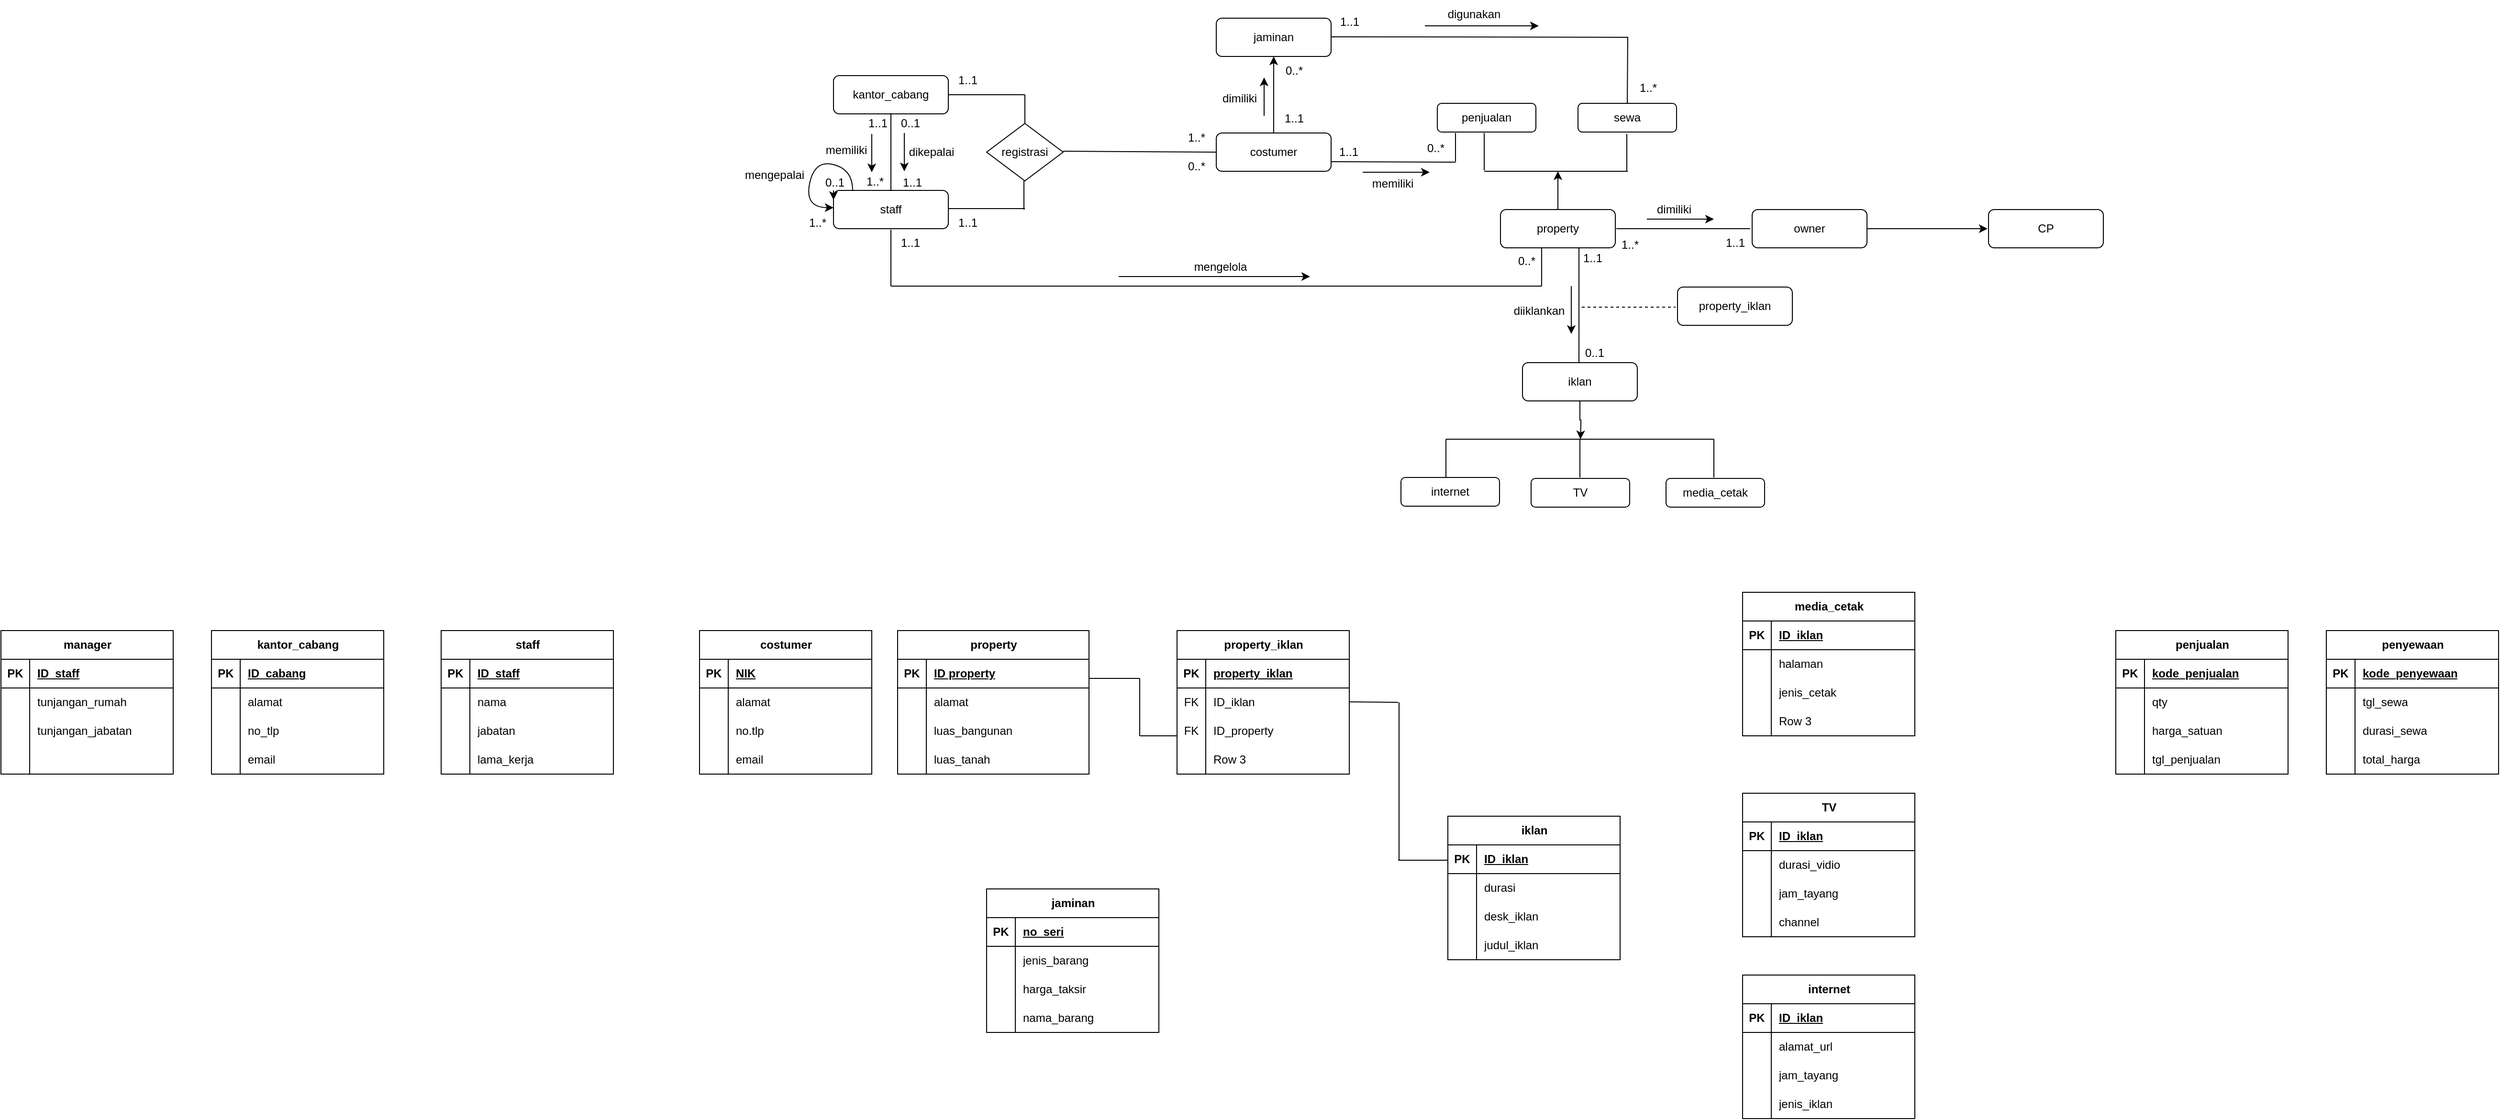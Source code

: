 <mxfile version="21.0.6" type="github">
  <diagram name="Page-1" id="gBcE6Pf8J5rs9S4aQflP">
    <mxGraphModel dx="2534" dy="484" grid="1" gridSize="10" guides="1" tooltips="1" connect="1" arrows="1" fold="1" page="1" pageScale="1" pageWidth="827" pageHeight="1169" math="0" shadow="0">
      <root>
        <mxCell id="0" />
        <mxCell id="1" parent="0" />
        <mxCell id="7VmttGygovowHh0-dZg9-2" style="edgeStyle=orthogonalEdgeStyle;rounded=0;orthogonalLoop=1;jettySize=auto;html=1;exitX=0.5;exitY=0;exitDx=0;exitDy=0;" parent="1" source="7VmttGygovowHh0-dZg9-1" edge="1">
          <mxGeometry relative="1" as="geometry">
            <mxPoint x="420" y="80" as="targetPoint" />
          </mxGeometry>
        </mxCell>
        <mxCell id="7VmttGygovowHh0-dZg9-1" value="costumer" style="rounded=1;whiteSpace=wrap;html=1;" parent="1" vertex="1">
          <mxGeometry x="360" y="160" width="120" height="40" as="geometry" />
        </mxCell>
        <mxCell id="7VmttGygovowHh0-dZg9-3" value="jaminan" style="rounded=1;whiteSpace=wrap;html=1;" parent="1" vertex="1">
          <mxGeometry x="360" y="40" width="120" height="40" as="geometry" />
        </mxCell>
        <mxCell id="7VmttGygovowHh0-dZg9-6" value="registrasi" style="rhombus;whiteSpace=wrap;html=1;" parent="1" vertex="1">
          <mxGeometry x="120" y="150" width="80" height="60" as="geometry" />
        </mxCell>
        <mxCell id="7VmttGygovowHh0-dZg9-10" value="kantor_cabang" style="rounded=1;whiteSpace=wrap;html=1;" parent="1" vertex="1">
          <mxGeometry x="-40" y="100" width="120" height="40" as="geometry" />
        </mxCell>
        <mxCell id="7VmttGygovowHh0-dZg9-14" value="staff" style="rounded=1;whiteSpace=wrap;html=1;" parent="1" vertex="1">
          <mxGeometry x="-40" y="220" width="120" height="40" as="geometry" />
        </mxCell>
        <mxCell id="7VmttGygovowHh0-dZg9-16" value="" style="endArrow=none;html=1;rounded=0;exitX=0.5;exitY=0;exitDx=0;exitDy=0;" parent="1" source="7VmttGygovowHh0-dZg9-14" edge="1">
          <mxGeometry width="50" height="50" relative="1" as="geometry">
            <mxPoint x="-30" y="190" as="sourcePoint" />
            <mxPoint x="20" y="140" as="targetPoint" />
          </mxGeometry>
        </mxCell>
        <mxCell id="7VmttGygovowHh0-dZg9-17" style="edgeStyle=orthogonalEdgeStyle;rounded=0;orthogonalLoop=1;jettySize=auto;html=1;exitX=0;exitY=0;exitDx=0;exitDy=0;entryX=0;entryY=0.25;entryDx=0;entryDy=0;" parent="1" source="7VmttGygovowHh0-dZg9-14" target="7VmttGygovowHh0-dZg9-14" edge="1">
          <mxGeometry relative="1" as="geometry" />
        </mxCell>
        <mxCell id="7VmttGygovowHh0-dZg9-18" value="" style="endArrow=classic;html=1;rounded=0;" parent="1" edge="1">
          <mxGeometry width="50" height="50" relative="1" as="geometry">
            <mxPoint x="34" y="160" as="sourcePoint" />
            <mxPoint x="34" y="200" as="targetPoint" />
          </mxGeometry>
        </mxCell>
        <mxCell id="7VmttGygovowHh0-dZg9-19" value="" style="endArrow=classic;html=1;rounded=0;" parent="1" edge="1">
          <mxGeometry width="50" height="50" relative="1" as="geometry">
            <mxPoint y="161" as="sourcePoint" />
            <mxPoint y="201" as="targetPoint" />
          </mxGeometry>
        </mxCell>
        <mxCell id="7VmttGygovowHh0-dZg9-22" style="edgeStyle=orthogonalEdgeStyle;rounded=0;orthogonalLoop=1;jettySize=auto;html=1;exitX=0.5;exitY=0;exitDx=0;exitDy=0;" parent="1" source="7VmttGygovowHh0-dZg9-21" edge="1">
          <mxGeometry relative="1" as="geometry">
            <mxPoint x="717" y="200" as="targetPoint" />
          </mxGeometry>
        </mxCell>
        <mxCell id="7VmttGygovowHh0-dZg9-21" value="property" style="rounded=1;whiteSpace=wrap;html=1;" parent="1" vertex="1">
          <mxGeometry x="657" y="240" width="120" height="40" as="geometry" />
        </mxCell>
        <mxCell id="7VmttGygovowHh0-dZg9-23" value="" style="endArrow=none;html=1;rounded=0;" parent="1" edge="1">
          <mxGeometry width="50" height="50" relative="1" as="geometry">
            <mxPoint x="640" y="200" as="sourcePoint" />
            <mxPoint x="790" y="200" as="targetPoint" />
          </mxGeometry>
        </mxCell>
        <mxCell id="7VmttGygovowHh0-dZg9-27" value="" style="endArrow=none;html=1;rounded=0;" parent="1" edge="1">
          <mxGeometry width="50" height="50" relative="1" as="geometry">
            <mxPoint x="789" y="200" as="sourcePoint" />
            <mxPoint x="789" y="181" as="targetPoint" />
            <Array as="points">
              <mxPoint x="789" y="181" />
              <mxPoint x="789" y="161" />
            </Array>
          </mxGeometry>
        </mxCell>
        <mxCell id="7VmttGygovowHh0-dZg9-30" value="sewa" style="rounded=1;whiteSpace=wrap;html=1;" parent="1" vertex="1">
          <mxGeometry x="738" y="129" width="103" height="30" as="geometry" />
        </mxCell>
        <mxCell id="7VmttGygovowHh0-dZg9-32" value="penjualan" style="rounded=1;whiteSpace=wrap;html=1;" parent="1" vertex="1">
          <mxGeometry x="591" y="129" width="103" height="30" as="geometry" />
        </mxCell>
        <mxCell id="7VmttGygovowHh0-dZg9-37" value="" style="endArrow=none;html=1;rounded=0;" parent="1" edge="1">
          <mxGeometry width="50" height="50" relative="1" as="geometry">
            <mxPoint x="640" y="199" as="sourcePoint" />
            <mxPoint x="640" y="180" as="targetPoint" />
            <Array as="points">
              <mxPoint x="640" y="180" />
              <mxPoint x="640" y="160" />
            </Array>
          </mxGeometry>
        </mxCell>
        <mxCell id="7VmttGygovowHh0-dZg9-42" style="edgeStyle=orthogonalEdgeStyle;rounded=0;orthogonalLoop=1;jettySize=auto;html=1;exitX=1;exitY=0.5;exitDx=0;exitDy=0;" parent="1" source="7VmttGygovowHh0-dZg9-41" edge="1">
          <mxGeometry relative="1" as="geometry">
            <mxPoint x="1166" y="260" as="targetPoint" />
          </mxGeometry>
        </mxCell>
        <mxCell id="7VmttGygovowHh0-dZg9-41" value="owner" style="rounded=1;whiteSpace=wrap;html=1;" parent="1" vertex="1">
          <mxGeometry x="920" y="240" width="120" height="40" as="geometry" />
        </mxCell>
        <mxCell id="7VmttGygovowHh0-dZg9-43" value="CP" style="rounded=1;whiteSpace=wrap;html=1;" parent="1" vertex="1">
          <mxGeometry x="1167" y="240" width="120" height="40" as="geometry" />
        </mxCell>
        <mxCell id="7VmttGygovowHh0-dZg9-44" value="" style="endArrow=none;html=1;rounded=0;" parent="1" edge="1">
          <mxGeometry width="50" height="50" relative="1" as="geometry">
            <mxPoint x="739" y="280" as="sourcePoint" />
            <mxPoint x="739" y="400" as="targetPoint" />
          </mxGeometry>
        </mxCell>
        <mxCell id="7VmttGygovowHh0-dZg9-46" value="" style="endArrow=none;html=1;rounded=0;entryX=0;entryY=0.5;entryDx=0;entryDy=0;" parent="1" target="7VmttGygovowHh0-dZg9-1" edge="1">
          <mxGeometry width="50" height="50" relative="1" as="geometry">
            <mxPoint x="200" y="179" as="sourcePoint" />
            <mxPoint x="250" y="129" as="targetPoint" />
          </mxGeometry>
        </mxCell>
        <mxCell id="7VmttGygovowHh0-dZg9-47" value="" style="endArrow=none;html=1;rounded=0;" parent="1" edge="1">
          <mxGeometry width="50" height="50" relative="1" as="geometry">
            <mxPoint x="80" y="120" as="sourcePoint" />
            <mxPoint x="160" y="120" as="targetPoint" />
          </mxGeometry>
        </mxCell>
        <mxCell id="7VmttGygovowHh0-dZg9-48" value="" style="endArrow=none;html=1;rounded=0;" parent="1" edge="1">
          <mxGeometry width="50" height="50" relative="1" as="geometry">
            <mxPoint x="80" y="239" as="sourcePoint" />
            <mxPoint x="160" y="239" as="targetPoint" />
          </mxGeometry>
        </mxCell>
        <mxCell id="7VmttGygovowHh0-dZg9-49" value="" style="endArrow=none;html=1;rounded=0;" parent="1" edge="1">
          <mxGeometry width="50" height="50" relative="1" as="geometry">
            <mxPoint x="160" y="150" as="sourcePoint" />
            <mxPoint x="160" y="120" as="targetPoint" />
          </mxGeometry>
        </mxCell>
        <mxCell id="7VmttGygovowHh0-dZg9-50" value="" style="endArrow=none;html=1;rounded=0;" parent="1" edge="1">
          <mxGeometry width="50" height="50" relative="1" as="geometry">
            <mxPoint x="159" y="240" as="sourcePoint" />
            <mxPoint x="159" y="210" as="targetPoint" />
          </mxGeometry>
        </mxCell>
        <mxCell id="7VmttGygovowHh0-dZg9-51" value="" style="endArrow=none;html=1;rounded=0;" parent="1" edge="1">
          <mxGeometry width="50" height="50" relative="1" as="geometry">
            <mxPoint x="20" y="320" as="sourcePoint" />
            <mxPoint x="20" y="261" as="targetPoint" />
          </mxGeometry>
        </mxCell>
        <mxCell id="7VmttGygovowHh0-dZg9-52" value="" style="endArrow=none;html=1;rounded=0;" parent="1" edge="1">
          <mxGeometry width="50" height="50" relative="1" as="geometry">
            <mxPoint x="20" y="320" as="sourcePoint" />
            <mxPoint x="700" y="320" as="targetPoint" />
          </mxGeometry>
        </mxCell>
        <mxCell id="7VmttGygovowHh0-dZg9-53" value="" style="endArrow=none;html=1;rounded=0;" parent="1" edge="1">
          <mxGeometry width="50" height="50" relative="1" as="geometry">
            <mxPoint x="700" y="280" as="sourcePoint" />
            <mxPoint x="700" y="320" as="targetPoint" />
          </mxGeometry>
        </mxCell>
        <mxCell id="7VmttGygovowHh0-dZg9-54" value="" style="endArrow=none;html=1;rounded=0;" parent="1" edge="1">
          <mxGeometry width="50" height="50" relative="1" as="geometry">
            <mxPoint x="480" y="190" as="sourcePoint" />
            <mxPoint x="610" y="190.56" as="targetPoint" />
          </mxGeometry>
        </mxCell>
        <mxCell id="7VmttGygovowHh0-dZg9-55" value="" style="endArrow=none;html=1;rounded=0;" parent="1" edge="1">
          <mxGeometry width="50" height="50" relative="1" as="geometry">
            <mxPoint x="610" y="160" as="sourcePoint" />
            <mxPoint x="610" y="190" as="targetPoint" />
          </mxGeometry>
        </mxCell>
        <mxCell id="7VmttGygovowHh0-dZg9-56" value="" style="endArrow=none;html=1;rounded=0;" parent="1" edge="1">
          <mxGeometry width="50" height="50" relative="1" as="geometry">
            <mxPoint x="480" y="59.44" as="sourcePoint" />
            <mxPoint x="790" y="60" as="targetPoint" />
          </mxGeometry>
        </mxCell>
        <mxCell id="7VmttGygovowHh0-dZg9-57" value="" style="endArrow=none;html=1;rounded=0;entryX=0.5;entryY=0;entryDx=0;entryDy=0;" parent="1" target="7VmttGygovowHh0-dZg9-30" edge="1">
          <mxGeometry width="50" height="50" relative="1" as="geometry">
            <mxPoint x="790" y="59.44" as="sourcePoint" />
            <mxPoint x="790" y="120" as="targetPoint" />
          </mxGeometry>
        </mxCell>
        <mxCell id="7VmttGygovowHh0-dZg9-58" value="" style="endArrow=none;html=1;rounded=0;" parent="1" edge="1">
          <mxGeometry width="50" height="50" relative="1" as="geometry">
            <mxPoint x="778" y="260" as="sourcePoint" />
            <mxPoint x="918" y="260" as="targetPoint" />
          </mxGeometry>
        </mxCell>
        <mxCell id="7VmttGygovowHh0-dZg9-60" style="edgeStyle=orthogonalEdgeStyle;rounded=0;orthogonalLoop=1;jettySize=auto;html=1;exitX=0.5;exitY=1;exitDx=0;exitDy=0;" parent="1" source="7VmttGygovowHh0-dZg9-59" edge="1">
          <mxGeometry relative="1" as="geometry">
            <mxPoint x="740.556" y="480" as="targetPoint" />
          </mxGeometry>
        </mxCell>
        <mxCell id="7VmttGygovowHh0-dZg9-59" value="iklan" style="rounded=1;whiteSpace=wrap;html=1;" parent="1" vertex="1">
          <mxGeometry x="680" y="400" width="120" height="40" as="geometry" />
        </mxCell>
        <mxCell id="7VmttGygovowHh0-dZg9-62" value="" style="endArrow=none;html=1;rounded=0;" parent="1" edge="1">
          <mxGeometry width="50" height="50" relative="1" as="geometry">
            <mxPoint x="600" y="480" as="sourcePoint" />
            <mxPoint x="880" y="480" as="targetPoint" />
          </mxGeometry>
        </mxCell>
        <mxCell id="7VmttGygovowHh0-dZg9-63" value="" style="endArrow=none;html=1;rounded=0;" parent="1" edge="1">
          <mxGeometry width="50" height="50" relative="1" as="geometry">
            <mxPoint x="600" y="480" as="sourcePoint" />
            <mxPoint x="600" y="520" as="targetPoint" />
          </mxGeometry>
        </mxCell>
        <mxCell id="7VmttGygovowHh0-dZg9-64" value="" style="endArrow=none;html=1;rounded=0;" parent="1" edge="1">
          <mxGeometry width="50" height="50" relative="1" as="geometry">
            <mxPoint x="740" y="480" as="sourcePoint" />
            <mxPoint x="740" y="520" as="targetPoint" />
          </mxGeometry>
        </mxCell>
        <mxCell id="7VmttGygovowHh0-dZg9-65" value="" style="endArrow=none;html=1;rounded=0;" parent="1" edge="1">
          <mxGeometry width="50" height="50" relative="1" as="geometry">
            <mxPoint x="880" y="480" as="sourcePoint" />
            <mxPoint x="880" y="520" as="targetPoint" />
          </mxGeometry>
        </mxCell>
        <mxCell id="7VmttGygovowHh0-dZg9-67" value="internet" style="rounded=1;whiteSpace=wrap;html=1;" parent="1" vertex="1">
          <mxGeometry x="553" y="520" width="103" height="30" as="geometry" />
        </mxCell>
        <mxCell id="7VmttGygovowHh0-dZg9-69" value="TV" style="rounded=1;whiteSpace=wrap;html=1;" parent="1" vertex="1">
          <mxGeometry x="689" y="521" width="103" height="30" as="geometry" />
        </mxCell>
        <mxCell id="7VmttGygovowHh0-dZg9-70" value="media_cetak" style="rounded=1;whiteSpace=wrap;html=1;" parent="1" vertex="1">
          <mxGeometry x="830" y="521" width="103" height="30" as="geometry" />
        </mxCell>
        <mxCell id="7VmttGygovowHh0-dZg9-71" value="dikepalai" style="text;html=1;align=center;verticalAlign=middle;resizable=0;points=[];autosize=1;strokeColor=none;fillColor=none;" parent="1" vertex="1">
          <mxGeometry x="27" y="165" width="70" height="30" as="geometry" />
        </mxCell>
        <mxCell id="7VmttGygovowHh0-dZg9-72" value="memiliki" style="text;html=1;align=center;verticalAlign=middle;resizable=0;points=[];autosize=1;strokeColor=none;fillColor=none;" parent="1" vertex="1">
          <mxGeometry x="-62" y="163" width="70" height="30" as="geometry" />
        </mxCell>
        <mxCell id="7VmttGygovowHh0-dZg9-73" value="" style="endArrow=classic;html=1;rounded=0;" parent="1" edge="1">
          <mxGeometry width="50" height="50" relative="1" as="geometry">
            <mxPoint x="258" y="310" as="sourcePoint" />
            <mxPoint x="458" y="310" as="targetPoint" />
          </mxGeometry>
        </mxCell>
        <mxCell id="7VmttGygovowHh0-dZg9-74" value="mengelola" style="text;html=1;align=center;verticalAlign=middle;resizable=0;points=[];autosize=1;strokeColor=none;fillColor=none;" parent="1" vertex="1">
          <mxGeometry x="324" y="285" width="80" height="30" as="geometry" />
        </mxCell>
        <mxCell id="7VmttGygovowHh0-dZg9-75" value="" style="endArrow=classic;html=1;rounded=0;" parent="1" edge="1">
          <mxGeometry width="50" height="50" relative="1" as="geometry">
            <mxPoint x="513" y="201" as="sourcePoint" />
            <mxPoint x="583" y="201" as="targetPoint" />
          </mxGeometry>
        </mxCell>
        <mxCell id="7VmttGygovowHh0-dZg9-76" value="memiliki" style="text;html=1;align=center;verticalAlign=middle;resizable=0;points=[];autosize=1;strokeColor=none;fillColor=none;" parent="1" vertex="1">
          <mxGeometry x="509" y="198" width="70" height="30" as="geometry" />
        </mxCell>
        <mxCell id="7VmttGygovowHh0-dZg9-77" value="" style="endArrow=classic;html=1;rounded=0;" parent="1" edge="1">
          <mxGeometry width="50" height="50" relative="1" as="geometry">
            <mxPoint x="410" y="142" as="sourcePoint" />
            <mxPoint x="410" y="102" as="targetPoint" />
          </mxGeometry>
        </mxCell>
        <mxCell id="7VmttGygovowHh0-dZg9-78" value="dimiliki" style="text;html=1;align=center;verticalAlign=middle;resizable=0;points=[];autosize=1;strokeColor=none;fillColor=none;" parent="1" vertex="1">
          <mxGeometry x="354" y="109" width="60" height="30" as="geometry" />
        </mxCell>
        <mxCell id="7VmttGygovowHh0-dZg9-79" value="" style="endArrow=classic;html=1;rounded=0;" parent="1" edge="1">
          <mxGeometry width="50" height="50" relative="1" as="geometry">
            <mxPoint x="578" y="48" as="sourcePoint" />
            <mxPoint x="697" y="48" as="targetPoint" />
          </mxGeometry>
        </mxCell>
        <mxCell id="7VmttGygovowHh0-dZg9-80" value="digunakan" style="text;html=1;align=center;verticalAlign=middle;resizable=0;points=[];autosize=1;strokeColor=none;fillColor=none;" parent="1" vertex="1">
          <mxGeometry x="589" y="21" width="80" height="30" as="geometry" />
        </mxCell>
        <mxCell id="7VmttGygovowHh0-dZg9-81" value="" style="endArrow=classic;html=1;rounded=0;" parent="1" edge="1">
          <mxGeometry width="50" height="50" relative="1" as="geometry">
            <mxPoint x="810" y="250" as="sourcePoint" />
            <mxPoint x="880" y="250" as="targetPoint" />
          </mxGeometry>
        </mxCell>
        <mxCell id="7VmttGygovowHh0-dZg9-82" value="dimiliki" style="text;html=1;align=center;verticalAlign=middle;resizable=0;points=[];autosize=1;strokeColor=none;fillColor=none;" parent="1" vertex="1">
          <mxGeometry x="808" y="225" width="60" height="30" as="geometry" />
        </mxCell>
        <mxCell id="7VmttGygovowHh0-dZg9-83" value="" style="curved=1;endArrow=classic;html=1;rounded=0;" parent="1" edge="1">
          <mxGeometry width="50" height="50" relative="1" as="geometry">
            <mxPoint x="-20" y="220" as="sourcePoint" />
            <mxPoint x="-40" y="238" as="targetPoint" />
            <Array as="points">
              <mxPoint x="-20" y="198" />
              <mxPoint x="-60" y="188" />
              <mxPoint x="-70" y="238" />
            </Array>
          </mxGeometry>
        </mxCell>
        <mxCell id="7VmttGygovowHh0-dZg9-84" value="mengepalai" style="text;html=1;align=center;verticalAlign=middle;resizable=0;points=[];autosize=1;strokeColor=none;fillColor=none;" parent="1" vertex="1">
          <mxGeometry x="-147" y="189" width="90" height="30" as="geometry" />
        </mxCell>
        <mxCell id="7VmttGygovowHh0-dZg9-85" value="1..1" style="text;html=1;align=center;verticalAlign=middle;resizable=0;points=[];autosize=1;strokeColor=none;fillColor=none;" parent="1" vertex="1">
          <mxGeometry x="882" y="260" width="40" height="30" as="geometry" />
        </mxCell>
        <mxCell id="7VmttGygovowHh0-dZg9-86" value="1..*" style="text;html=1;align=center;verticalAlign=middle;resizable=0;points=[];autosize=1;strokeColor=none;fillColor=none;" parent="1" vertex="1">
          <mxGeometry x="772" y="262" width="40" height="30" as="geometry" />
        </mxCell>
        <mxCell id="7VmttGygovowHh0-dZg9-87" value="" style="endArrow=classic;html=1;rounded=0;" parent="1" edge="1">
          <mxGeometry width="50" height="50" relative="1" as="geometry">
            <mxPoint x="731" y="320" as="sourcePoint" />
            <mxPoint x="731" y="370" as="targetPoint" />
          </mxGeometry>
        </mxCell>
        <mxCell id="7VmttGygovowHh0-dZg9-88" value="diiklankan" style="text;html=1;align=center;verticalAlign=middle;resizable=0;points=[];autosize=1;strokeColor=none;fillColor=none;" parent="1" vertex="1">
          <mxGeometry x="657" y="331" width="80" height="30" as="geometry" />
        </mxCell>
        <mxCell id="7VmttGygovowHh0-dZg9-89" value="0..1" style="text;html=1;align=center;verticalAlign=middle;resizable=0;points=[];autosize=1;strokeColor=none;fillColor=none;" parent="1" vertex="1">
          <mxGeometry x="735" y="375" width="40" height="30" as="geometry" />
        </mxCell>
        <mxCell id="7VmttGygovowHh0-dZg9-90" value="1..1" style="text;html=1;align=center;verticalAlign=middle;resizable=0;points=[];autosize=1;strokeColor=none;fillColor=none;" parent="1" vertex="1">
          <mxGeometry x="733" y="276" width="40" height="30" as="geometry" />
        </mxCell>
        <mxCell id="7VmttGygovowHh0-dZg9-91" value="" style="endArrow=none;dashed=1;html=1;rounded=0;" parent="1" edge="1">
          <mxGeometry width="50" height="50" relative="1" as="geometry">
            <mxPoint x="742" y="342" as="sourcePoint" />
            <mxPoint x="840" y="342" as="targetPoint" />
          </mxGeometry>
        </mxCell>
        <mxCell id="7VmttGygovowHh0-dZg9-92" value="property_iklan" style="rounded=1;whiteSpace=wrap;html=1;" parent="1" vertex="1">
          <mxGeometry x="842" y="321" width="120" height="40" as="geometry" />
        </mxCell>
        <mxCell id="7VmttGygovowHh0-dZg9-93" value="0..*" style="text;html=1;align=center;verticalAlign=middle;resizable=0;points=[];autosize=1;strokeColor=none;fillColor=none;" parent="1" vertex="1">
          <mxGeometry x="664" y="279" width="40" height="30" as="geometry" />
        </mxCell>
        <mxCell id="7VmttGygovowHh0-dZg9-94" value="1..1" style="text;html=1;align=center;verticalAlign=middle;resizable=0;points=[];autosize=1;strokeColor=none;fillColor=none;" parent="1" vertex="1">
          <mxGeometry x="20" y="260" width="40" height="30" as="geometry" />
        </mxCell>
        <mxCell id="7VmttGygovowHh0-dZg9-95" value="0..1" style="text;html=1;align=center;verticalAlign=middle;resizable=0;points=[];autosize=1;strokeColor=none;fillColor=none;" parent="1" vertex="1">
          <mxGeometry x="20" y="135" width="40" height="30" as="geometry" />
        </mxCell>
        <mxCell id="7VmttGygovowHh0-dZg9-96" value="1..1" style="text;html=1;align=center;verticalAlign=middle;resizable=0;points=[];autosize=1;strokeColor=none;fillColor=none;" parent="1" vertex="1">
          <mxGeometry x="22" y="197" width="40" height="30" as="geometry" />
        </mxCell>
        <mxCell id="7VmttGygovowHh0-dZg9-98" value="1..*" style="text;html=1;align=center;verticalAlign=middle;resizable=0;points=[];autosize=1;strokeColor=none;fillColor=none;" parent="1" vertex="1">
          <mxGeometry x="-17" y="196" width="40" height="30" as="geometry" />
        </mxCell>
        <mxCell id="7VmttGygovowHh0-dZg9-99" value="1..1" style="text;html=1;align=center;verticalAlign=middle;resizable=0;points=[];autosize=1;strokeColor=none;fillColor=none;" parent="1" vertex="1">
          <mxGeometry x="-14" y="135" width="40" height="30" as="geometry" />
        </mxCell>
        <mxCell id="7VmttGygovowHh0-dZg9-102" value="1..*" style="text;html=1;align=center;verticalAlign=middle;resizable=0;points=[];autosize=1;strokeColor=none;fillColor=none;" parent="1" vertex="1">
          <mxGeometry x="-77" y="239" width="40" height="30" as="geometry" />
        </mxCell>
        <mxCell id="7VmttGygovowHh0-dZg9-103" value="0..1" style="text;html=1;align=center;verticalAlign=middle;resizable=0;points=[];autosize=1;strokeColor=none;fillColor=none;" parent="1" vertex="1">
          <mxGeometry x="-59" y="197" width="40" height="30" as="geometry" />
        </mxCell>
        <mxCell id="7VmttGygovowHh0-dZg9-104" value="1..1" style="text;html=1;align=center;verticalAlign=middle;resizable=0;points=[];autosize=1;strokeColor=none;fillColor=none;" parent="1" vertex="1">
          <mxGeometry x="80" y="90" width="40" height="30" as="geometry" />
        </mxCell>
        <mxCell id="7VmttGygovowHh0-dZg9-105" value="1..*" style="text;html=1;align=center;verticalAlign=middle;resizable=0;points=[];autosize=1;strokeColor=none;fillColor=none;" parent="1" vertex="1">
          <mxGeometry x="319" y="150" width="40" height="30" as="geometry" />
        </mxCell>
        <mxCell id="7VmttGygovowHh0-dZg9-106" value="1..1" style="text;html=1;align=center;verticalAlign=middle;resizable=0;points=[];autosize=1;strokeColor=none;fillColor=none;" parent="1" vertex="1">
          <mxGeometry x="80" y="239" width="40" height="30" as="geometry" />
        </mxCell>
        <mxCell id="7VmttGygovowHh0-dZg9-107" value="0..*" style="text;html=1;align=center;verticalAlign=middle;resizable=0;points=[];autosize=1;strokeColor=none;fillColor=none;" parent="1" vertex="1">
          <mxGeometry x="319" y="180" width="40" height="30" as="geometry" />
        </mxCell>
        <mxCell id="7VmttGygovowHh0-dZg9-108" value="0..*" style="text;html=1;align=center;verticalAlign=middle;resizable=0;points=[];autosize=1;strokeColor=none;fillColor=none;" parent="1" vertex="1">
          <mxGeometry x="421" y="80" width="40" height="30" as="geometry" />
        </mxCell>
        <mxCell id="7VmttGygovowHh0-dZg9-109" value="1..1" style="text;html=1;align=center;verticalAlign=middle;resizable=0;points=[];autosize=1;strokeColor=none;fillColor=none;" parent="1" vertex="1">
          <mxGeometry x="421" y="130" width="40" height="30" as="geometry" />
        </mxCell>
        <mxCell id="7VmttGygovowHh0-dZg9-110" value="1..1" style="text;html=1;align=center;verticalAlign=middle;resizable=0;points=[];autosize=1;strokeColor=none;fillColor=none;" parent="1" vertex="1">
          <mxGeometry x="479" y="29" width="40" height="30" as="geometry" />
        </mxCell>
        <mxCell id="7VmttGygovowHh0-dZg9-111" value="1..*" style="text;html=1;align=center;verticalAlign=middle;resizable=0;points=[];autosize=1;strokeColor=none;fillColor=none;" parent="1" vertex="1">
          <mxGeometry x="791" y="98" width="40" height="30" as="geometry" />
        </mxCell>
        <mxCell id="7VmttGygovowHh0-dZg9-112" value="1..1" style="text;html=1;align=center;verticalAlign=middle;resizable=0;points=[];autosize=1;strokeColor=none;fillColor=none;" parent="1" vertex="1">
          <mxGeometry x="478" y="165" width="40" height="30" as="geometry" />
        </mxCell>
        <mxCell id="7VmttGygovowHh0-dZg9-113" value="0..*" style="text;html=1;align=center;verticalAlign=middle;resizable=0;points=[];autosize=1;strokeColor=none;fillColor=none;" parent="1" vertex="1">
          <mxGeometry x="569" y="161" width="40" height="30" as="geometry" />
        </mxCell>
        <mxCell id="7VmttGygovowHh0-dZg9-114" value="property" style="shape=table;startSize=30;container=1;collapsible=1;childLayout=tableLayout;fixedRows=1;rowLines=0;fontStyle=1;align=center;resizeLast=1;html=1;" parent="1" vertex="1">
          <mxGeometry x="27" y="680" width="200" height="150" as="geometry" />
        </mxCell>
        <mxCell id="7VmttGygovowHh0-dZg9-115" value="" style="shape=tableRow;horizontal=0;startSize=0;swimlaneHead=0;swimlaneBody=0;fillColor=none;collapsible=0;dropTarget=0;points=[[0,0.5],[1,0.5]];portConstraint=eastwest;top=0;left=0;right=0;bottom=1;" parent="7VmttGygovowHh0-dZg9-114" vertex="1">
          <mxGeometry y="30" width="200" height="30" as="geometry" />
        </mxCell>
        <mxCell id="7VmttGygovowHh0-dZg9-116" value="PK" style="shape=partialRectangle;connectable=0;fillColor=none;top=0;left=0;bottom=0;right=0;fontStyle=1;overflow=hidden;whiteSpace=wrap;html=1;" parent="7VmttGygovowHh0-dZg9-115" vertex="1">
          <mxGeometry width="30" height="30" as="geometry">
            <mxRectangle width="30" height="30" as="alternateBounds" />
          </mxGeometry>
        </mxCell>
        <mxCell id="7VmttGygovowHh0-dZg9-117" value="ID property" style="shape=partialRectangle;connectable=0;fillColor=none;top=0;left=0;bottom=0;right=0;align=left;spacingLeft=6;fontStyle=5;overflow=hidden;whiteSpace=wrap;html=1;" parent="7VmttGygovowHh0-dZg9-115" vertex="1">
          <mxGeometry x="30" width="170" height="30" as="geometry">
            <mxRectangle width="170" height="30" as="alternateBounds" />
          </mxGeometry>
        </mxCell>
        <mxCell id="7VmttGygovowHh0-dZg9-118" value="" style="shape=tableRow;horizontal=0;startSize=0;swimlaneHead=0;swimlaneBody=0;fillColor=none;collapsible=0;dropTarget=0;points=[[0,0.5],[1,0.5]];portConstraint=eastwest;top=0;left=0;right=0;bottom=0;" parent="7VmttGygovowHh0-dZg9-114" vertex="1">
          <mxGeometry y="60" width="200" height="30" as="geometry" />
        </mxCell>
        <mxCell id="7VmttGygovowHh0-dZg9-119" value="" style="shape=partialRectangle;connectable=0;fillColor=none;top=0;left=0;bottom=0;right=0;editable=1;overflow=hidden;whiteSpace=wrap;html=1;" parent="7VmttGygovowHh0-dZg9-118" vertex="1">
          <mxGeometry width="30" height="30" as="geometry">
            <mxRectangle width="30" height="30" as="alternateBounds" />
          </mxGeometry>
        </mxCell>
        <mxCell id="7VmttGygovowHh0-dZg9-120" value="alamat" style="shape=partialRectangle;connectable=0;fillColor=none;top=0;left=0;bottom=0;right=0;align=left;spacingLeft=6;overflow=hidden;whiteSpace=wrap;html=1;" parent="7VmttGygovowHh0-dZg9-118" vertex="1">
          <mxGeometry x="30" width="170" height="30" as="geometry">
            <mxRectangle width="170" height="30" as="alternateBounds" />
          </mxGeometry>
        </mxCell>
        <mxCell id="7VmttGygovowHh0-dZg9-121" value="" style="shape=tableRow;horizontal=0;startSize=0;swimlaneHead=0;swimlaneBody=0;fillColor=none;collapsible=0;dropTarget=0;points=[[0,0.5],[1,0.5]];portConstraint=eastwest;top=0;left=0;right=0;bottom=0;" parent="7VmttGygovowHh0-dZg9-114" vertex="1">
          <mxGeometry y="90" width="200" height="30" as="geometry" />
        </mxCell>
        <mxCell id="7VmttGygovowHh0-dZg9-122" value="" style="shape=partialRectangle;connectable=0;fillColor=none;top=0;left=0;bottom=0;right=0;editable=1;overflow=hidden;whiteSpace=wrap;html=1;" parent="7VmttGygovowHh0-dZg9-121" vertex="1">
          <mxGeometry width="30" height="30" as="geometry">
            <mxRectangle width="30" height="30" as="alternateBounds" />
          </mxGeometry>
        </mxCell>
        <mxCell id="7VmttGygovowHh0-dZg9-123" value="luas_bangunan" style="shape=partialRectangle;connectable=0;fillColor=none;top=0;left=0;bottom=0;right=0;align=left;spacingLeft=6;overflow=hidden;whiteSpace=wrap;html=1;" parent="7VmttGygovowHh0-dZg9-121" vertex="1">
          <mxGeometry x="30" width="170" height="30" as="geometry">
            <mxRectangle width="170" height="30" as="alternateBounds" />
          </mxGeometry>
        </mxCell>
        <mxCell id="7VmttGygovowHh0-dZg9-124" value="" style="shape=tableRow;horizontal=0;startSize=0;swimlaneHead=0;swimlaneBody=0;fillColor=none;collapsible=0;dropTarget=0;points=[[0,0.5],[1,0.5]];portConstraint=eastwest;top=0;left=0;right=0;bottom=0;" parent="7VmttGygovowHh0-dZg9-114" vertex="1">
          <mxGeometry y="120" width="200" height="30" as="geometry" />
        </mxCell>
        <mxCell id="7VmttGygovowHh0-dZg9-125" value="" style="shape=partialRectangle;connectable=0;fillColor=none;top=0;left=0;bottom=0;right=0;editable=1;overflow=hidden;whiteSpace=wrap;html=1;" parent="7VmttGygovowHh0-dZg9-124" vertex="1">
          <mxGeometry width="30" height="30" as="geometry">
            <mxRectangle width="30" height="30" as="alternateBounds" />
          </mxGeometry>
        </mxCell>
        <mxCell id="7VmttGygovowHh0-dZg9-126" value="luas_tanah" style="shape=partialRectangle;connectable=0;fillColor=none;top=0;left=0;bottom=0;right=0;align=left;spacingLeft=6;overflow=hidden;whiteSpace=wrap;html=1;" parent="7VmttGygovowHh0-dZg9-124" vertex="1">
          <mxGeometry x="30" width="170" height="30" as="geometry">
            <mxRectangle width="170" height="30" as="alternateBounds" />
          </mxGeometry>
        </mxCell>
        <mxCell id="7VmttGygovowHh0-dZg9-127" value="staff" style="shape=table;startSize=30;container=1;collapsible=1;childLayout=tableLayout;fixedRows=1;rowLines=0;fontStyle=1;align=center;resizeLast=1;html=1;" parent="1" vertex="1">
          <mxGeometry x="-450" y="680" width="180" height="150" as="geometry" />
        </mxCell>
        <mxCell id="7VmttGygovowHh0-dZg9-128" value="" style="shape=tableRow;horizontal=0;startSize=0;swimlaneHead=0;swimlaneBody=0;fillColor=none;collapsible=0;dropTarget=0;points=[[0,0.5],[1,0.5]];portConstraint=eastwest;top=0;left=0;right=0;bottom=1;" parent="7VmttGygovowHh0-dZg9-127" vertex="1">
          <mxGeometry y="30" width="180" height="30" as="geometry" />
        </mxCell>
        <mxCell id="7VmttGygovowHh0-dZg9-129" value="PK" style="shape=partialRectangle;connectable=0;fillColor=none;top=0;left=0;bottom=0;right=0;fontStyle=1;overflow=hidden;whiteSpace=wrap;html=1;" parent="7VmttGygovowHh0-dZg9-128" vertex="1">
          <mxGeometry width="30" height="30" as="geometry">
            <mxRectangle width="30" height="30" as="alternateBounds" />
          </mxGeometry>
        </mxCell>
        <mxCell id="7VmttGygovowHh0-dZg9-130" value="ID_staff" style="shape=partialRectangle;connectable=0;fillColor=none;top=0;left=0;bottom=0;right=0;align=left;spacingLeft=6;fontStyle=5;overflow=hidden;whiteSpace=wrap;html=1;" parent="7VmttGygovowHh0-dZg9-128" vertex="1">
          <mxGeometry x="30" width="150" height="30" as="geometry">
            <mxRectangle width="150" height="30" as="alternateBounds" />
          </mxGeometry>
        </mxCell>
        <mxCell id="7VmttGygovowHh0-dZg9-131" value="" style="shape=tableRow;horizontal=0;startSize=0;swimlaneHead=0;swimlaneBody=0;fillColor=none;collapsible=0;dropTarget=0;points=[[0,0.5],[1,0.5]];portConstraint=eastwest;top=0;left=0;right=0;bottom=0;" parent="7VmttGygovowHh0-dZg9-127" vertex="1">
          <mxGeometry y="60" width="180" height="30" as="geometry" />
        </mxCell>
        <mxCell id="7VmttGygovowHh0-dZg9-132" value="" style="shape=partialRectangle;connectable=0;fillColor=none;top=0;left=0;bottom=0;right=0;editable=1;overflow=hidden;whiteSpace=wrap;html=1;" parent="7VmttGygovowHh0-dZg9-131" vertex="1">
          <mxGeometry width="30" height="30" as="geometry">
            <mxRectangle width="30" height="30" as="alternateBounds" />
          </mxGeometry>
        </mxCell>
        <mxCell id="7VmttGygovowHh0-dZg9-133" value="nama" style="shape=partialRectangle;connectable=0;fillColor=none;top=0;left=0;bottom=0;right=0;align=left;spacingLeft=6;overflow=hidden;whiteSpace=wrap;html=1;" parent="7VmttGygovowHh0-dZg9-131" vertex="1">
          <mxGeometry x="30" width="150" height="30" as="geometry">
            <mxRectangle width="150" height="30" as="alternateBounds" />
          </mxGeometry>
        </mxCell>
        <mxCell id="7VmttGygovowHh0-dZg9-134" value="" style="shape=tableRow;horizontal=0;startSize=0;swimlaneHead=0;swimlaneBody=0;fillColor=none;collapsible=0;dropTarget=0;points=[[0,0.5],[1,0.5]];portConstraint=eastwest;top=0;left=0;right=0;bottom=0;" parent="7VmttGygovowHh0-dZg9-127" vertex="1">
          <mxGeometry y="90" width="180" height="30" as="geometry" />
        </mxCell>
        <mxCell id="7VmttGygovowHh0-dZg9-135" value="" style="shape=partialRectangle;connectable=0;fillColor=none;top=0;left=0;bottom=0;right=0;editable=1;overflow=hidden;whiteSpace=wrap;html=1;" parent="7VmttGygovowHh0-dZg9-134" vertex="1">
          <mxGeometry width="30" height="30" as="geometry">
            <mxRectangle width="30" height="30" as="alternateBounds" />
          </mxGeometry>
        </mxCell>
        <mxCell id="7VmttGygovowHh0-dZg9-136" value="jabatan" style="shape=partialRectangle;connectable=0;fillColor=none;top=0;left=0;bottom=0;right=0;align=left;spacingLeft=6;overflow=hidden;whiteSpace=wrap;html=1;" parent="7VmttGygovowHh0-dZg9-134" vertex="1">
          <mxGeometry x="30" width="150" height="30" as="geometry">
            <mxRectangle width="150" height="30" as="alternateBounds" />
          </mxGeometry>
        </mxCell>
        <mxCell id="7VmttGygovowHh0-dZg9-137" value="" style="shape=tableRow;horizontal=0;startSize=0;swimlaneHead=0;swimlaneBody=0;fillColor=none;collapsible=0;dropTarget=0;points=[[0,0.5],[1,0.5]];portConstraint=eastwest;top=0;left=0;right=0;bottom=0;" parent="7VmttGygovowHh0-dZg9-127" vertex="1">
          <mxGeometry y="120" width="180" height="30" as="geometry" />
        </mxCell>
        <mxCell id="7VmttGygovowHh0-dZg9-138" value="" style="shape=partialRectangle;connectable=0;fillColor=none;top=0;left=0;bottom=0;right=0;editable=1;overflow=hidden;whiteSpace=wrap;html=1;" parent="7VmttGygovowHh0-dZg9-137" vertex="1">
          <mxGeometry width="30" height="30" as="geometry">
            <mxRectangle width="30" height="30" as="alternateBounds" />
          </mxGeometry>
        </mxCell>
        <mxCell id="7VmttGygovowHh0-dZg9-139" value="lama_kerja" style="shape=partialRectangle;connectable=0;fillColor=none;top=0;left=0;bottom=0;right=0;align=left;spacingLeft=6;overflow=hidden;whiteSpace=wrap;html=1;" parent="7VmttGygovowHh0-dZg9-137" vertex="1">
          <mxGeometry x="30" width="150" height="30" as="geometry">
            <mxRectangle width="150" height="30" as="alternateBounds" />
          </mxGeometry>
        </mxCell>
        <mxCell id="7VmttGygovowHh0-dZg9-140" value="manager" style="shape=table;startSize=30;container=1;collapsible=1;childLayout=tableLayout;fixedRows=1;rowLines=0;fontStyle=1;align=center;resizeLast=1;html=1;" parent="1" vertex="1">
          <mxGeometry x="-910" y="680" width="180" height="150" as="geometry" />
        </mxCell>
        <mxCell id="7VmttGygovowHh0-dZg9-141" value="" style="shape=tableRow;horizontal=0;startSize=0;swimlaneHead=0;swimlaneBody=0;fillColor=none;collapsible=0;dropTarget=0;points=[[0,0.5],[1,0.5]];portConstraint=eastwest;top=0;left=0;right=0;bottom=1;" parent="7VmttGygovowHh0-dZg9-140" vertex="1">
          <mxGeometry y="30" width="180" height="30" as="geometry" />
        </mxCell>
        <mxCell id="7VmttGygovowHh0-dZg9-142" value="PK" style="shape=partialRectangle;connectable=0;fillColor=none;top=0;left=0;bottom=0;right=0;fontStyle=1;overflow=hidden;whiteSpace=wrap;html=1;" parent="7VmttGygovowHh0-dZg9-141" vertex="1">
          <mxGeometry width="30" height="30" as="geometry">
            <mxRectangle width="30" height="30" as="alternateBounds" />
          </mxGeometry>
        </mxCell>
        <mxCell id="7VmttGygovowHh0-dZg9-143" value="ID_staff" style="shape=partialRectangle;connectable=0;fillColor=none;top=0;left=0;bottom=0;right=0;align=left;spacingLeft=6;fontStyle=5;overflow=hidden;whiteSpace=wrap;html=1;" parent="7VmttGygovowHh0-dZg9-141" vertex="1">
          <mxGeometry x="30" width="150" height="30" as="geometry">
            <mxRectangle width="150" height="30" as="alternateBounds" />
          </mxGeometry>
        </mxCell>
        <mxCell id="7VmttGygovowHh0-dZg9-144" value="" style="shape=tableRow;horizontal=0;startSize=0;swimlaneHead=0;swimlaneBody=0;fillColor=none;collapsible=0;dropTarget=0;points=[[0,0.5],[1,0.5]];portConstraint=eastwest;top=0;left=0;right=0;bottom=0;" parent="7VmttGygovowHh0-dZg9-140" vertex="1">
          <mxGeometry y="60" width="180" height="30" as="geometry" />
        </mxCell>
        <mxCell id="7VmttGygovowHh0-dZg9-145" value="" style="shape=partialRectangle;connectable=0;fillColor=none;top=0;left=0;bottom=0;right=0;editable=1;overflow=hidden;whiteSpace=wrap;html=1;" parent="7VmttGygovowHh0-dZg9-144" vertex="1">
          <mxGeometry width="30" height="30" as="geometry">
            <mxRectangle width="30" height="30" as="alternateBounds" />
          </mxGeometry>
        </mxCell>
        <mxCell id="7VmttGygovowHh0-dZg9-146" value="tunjangan_rumah" style="shape=partialRectangle;connectable=0;fillColor=none;top=0;left=0;bottom=0;right=0;align=left;spacingLeft=6;overflow=hidden;whiteSpace=wrap;html=1;" parent="7VmttGygovowHh0-dZg9-144" vertex="1">
          <mxGeometry x="30" width="150" height="30" as="geometry">
            <mxRectangle width="150" height="30" as="alternateBounds" />
          </mxGeometry>
        </mxCell>
        <mxCell id="7VmttGygovowHh0-dZg9-147" value="" style="shape=tableRow;horizontal=0;startSize=0;swimlaneHead=0;swimlaneBody=0;fillColor=none;collapsible=0;dropTarget=0;points=[[0,0.5],[1,0.5]];portConstraint=eastwest;top=0;left=0;right=0;bottom=0;" parent="7VmttGygovowHh0-dZg9-140" vertex="1">
          <mxGeometry y="90" width="180" height="30" as="geometry" />
        </mxCell>
        <mxCell id="7VmttGygovowHh0-dZg9-148" value="" style="shape=partialRectangle;connectable=0;fillColor=none;top=0;left=0;bottom=0;right=0;editable=1;overflow=hidden;whiteSpace=wrap;html=1;" parent="7VmttGygovowHh0-dZg9-147" vertex="1">
          <mxGeometry width="30" height="30" as="geometry">
            <mxRectangle width="30" height="30" as="alternateBounds" />
          </mxGeometry>
        </mxCell>
        <mxCell id="7VmttGygovowHh0-dZg9-149" value="tunjangan_jabatan" style="shape=partialRectangle;connectable=0;fillColor=none;top=0;left=0;bottom=0;right=0;align=left;spacingLeft=6;overflow=hidden;whiteSpace=wrap;html=1;" parent="7VmttGygovowHh0-dZg9-147" vertex="1">
          <mxGeometry x="30" width="150" height="30" as="geometry">
            <mxRectangle width="150" height="30" as="alternateBounds" />
          </mxGeometry>
        </mxCell>
        <mxCell id="7VmttGygovowHh0-dZg9-150" value="" style="shape=tableRow;horizontal=0;startSize=0;swimlaneHead=0;swimlaneBody=0;fillColor=none;collapsible=0;dropTarget=0;points=[[0,0.5],[1,0.5]];portConstraint=eastwest;top=0;left=0;right=0;bottom=0;" parent="7VmttGygovowHh0-dZg9-140" vertex="1">
          <mxGeometry y="120" width="180" height="30" as="geometry" />
        </mxCell>
        <mxCell id="7VmttGygovowHh0-dZg9-151" value="" style="shape=partialRectangle;connectable=0;fillColor=none;top=0;left=0;bottom=0;right=0;editable=1;overflow=hidden;whiteSpace=wrap;html=1;" parent="7VmttGygovowHh0-dZg9-150" vertex="1">
          <mxGeometry width="30" height="30" as="geometry">
            <mxRectangle width="30" height="30" as="alternateBounds" />
          </mxGeometry>
        </mxCell>
        <mxCell id="7VmttGygovowHh0-dZg9-152" value="" style="shape=partialRectangle;connectable=0;fillColor=none;top=0;left=0;bottom=0;right=0;align=left;spacingLeft=6;overflow=hidden;whiteSpace=wrap;html=1;" parent="7VmttGygovowHh0-dZg9-150" vertex="1">
          <mxGeometry x="30" width="150" height="30" as="geometry">
            <mxRectangle width="150" height="30" as="alternateBounds" />
          </mxGeometry>
        </mxCell>
        <mxCell id="7VmttGygovowHh0-dZg9-154" value="costumer" style="shape=table;startSize=30;container=1;collapsible=1;childLayout=tableLayout;fixedRows=1;rowLines=0;fontStyle=1;align=center;resizeLast=1;html=1;" parent="1" vertex="1">
          <mxGeometry x="-180" y="680" width="180" height="150" as="geometry" />
        </mxCell>
        <mxCell id="7VmttGygovowHh0-dZg9-155" value="" style="shape=tableRow;horizontal=0;startSize=0;swimlaneHead=0;swimlaneBody=0;fillColor=none;collapsible=0;dropTarget=0;points=[[0,0.5],[1,0.5]];portConstraint=eastwest;top=0;left=0;right=0;bottom=1;" parent="7VmttGygovowHh0-dZg9-154" vertex="1">
          <mxGeometry y="30" width="180" height="30" as="geometry" />
        </mxCell>
        <mxCell id="7VmttGygovowHh0-dZg9-156" value="PK" style="shape=partialRectangle;connectable=0;fillColor=none;top=0;left=0;bottom=0;right=0;fontStyle=1;overflow=hidden;whiteSpace=wrap;html=1;" parent="7VmttGygovowHh0-dZg9-155" vertex="1">
          <mxGeometry width="30" height="30" as="geometry">
            <mxRectangle width="30" height="30" as="alternateBounds" />
          </mxGeometry>
        </mxCell>
        <mxCell id="7VmttGygovowHh0-dZg9-157" value="NIK" style="shape=partialRectangle;connectable=0;fillColor=none;top=0;left=0;bottom=0;right=0;align=left;spacingLeft=6;fontStyle=5;overflow=hidden;whiteSpace=wrap;html=1;" parent="7VmttGygovowHh0-dZg9-155" vertex="1">
          <mxGeometry x="30" width="150" height="30" as="geometry">
            <mxRectangle width="150" height="30" as="alternateBounds" />
          </mxGeometry>
        </mxCell>
        <mxCell id="7VmttGygovowHh0-dZg9-158" value="" style="shape=tableRow;horizontal=0;startSize=0;swimlaneHead=0;swimlaneBody=0;fillColor=none;collapsible=0;dropTarget=0;points=[[0,0.5],[1,0.5]];portConstraint=eastwest;top=0;left=0;right=0;bottom=0;" parent="7VmttGygovowHh0-dZg9-154" vertex="1">
          <mxGeometry y="60" width="180" height="30" as="geometry" />
        </mxCell>
        <mxCell id="7VmttGygovowHh0-dZg9-159" value="" style="shape=partialRectangle;connectable=0;fillColor=none;top=0;left=0;bottom=0;right=0;editable=1;overflow=hidden;whiteSpace=wrap;html=1;" parent="7VmttGygovowHh0-dZg9-158" vertex="1">
          <mxGeometry width="30" height="30" as="geometry">
            <mxRectangle width="30" height="30" as="alternateBounds" />
          </mxGeometry>
        </mxCell>
        <mxCell id="7VmttGygovowHh0-dZg9-160" value="alamat" style="shape=partialRectangle;connectable=0;fillColor=none;top=0;left=0;bottom=0;right=0;align=left;spacingLeft=6;overflow=hidden;whiteSpace=wrap;html=1;" parent="7VmttGygovowHh0-dZg9-158" vertex="1">
          <mxGeometry x="30" width="150" height="30" as="geometry">
            <mxRectangle width="150" height="30" as="alternateBounds" />
          </mxGeometry>
        </mxCell>
        <mxCell id="7VmttGygovowHh0-dZg9-161" value="" style="shape=tableRow;horizontal=0;startSize=0;swimlaneHead=0;swimlaneBody=0;fillColor=none;collapsible=0;dropTarget=0;points=[[0,0.5],[1,0.5]];portConstraint=eastwest;top=0;left=0;right=0;bottom=0;" parent="7VmttGygovowHh0-dZg9-154" vertex="1">
          <mxGeometry y="90" width="180" height="30" as="geometry" />
        </mxCell>
        <mxCell id="7VmttGygovowHh0-dZg9-162" value="" style="shape=partialRectangle;connectable=0;fillColor=none;top=0;left=0;bottom=0;right=0;editable=1;overflow=hidden;whiteSpace=wrap;html=1;" parent="7VmttGygovowHh0-dZg9-161" vertex="1">
          <mxGeometry width="30" height="30" as="geometry">
            <mxRectangle width="30" height="30" as="alternateBounds" />
          </mxGeometry>
        </mxCell>
        <mxCell id="7VmttGygovowHh0-dZg9-163" value="no.tlp" style="shape=partialRectangle;connectable=0;fillColor=none;top=0;left=0;bottom=0;right=0;align=left;spacingLeft=6;overflow=hidden;whiteSpace=wrap;html=1;" parent="7VmttGygovowHh0-dZg9-161" vertex="1">
          <mxGeometry x="30" width="150" height="30" as="geometry">
            <mxRectangle width="150" height="30" as="alternateBounds" />
          </mxGeometry>
        </mxCell>
        <mxCell id="7VmttGygovowHh0-dZg9-164" value="" style="shape=tableRow;horizontal=0;startSize=0;swimlaneHead=0;swimlaneBody=0;fillColor=none;collapsible=0;dropTarget=0;points=[[0,0.5],[1,0.5]];portConstraint=eastwest;top=0;left=0;right=0;bottom=0;" parent="7VmttGygovowHh0-dZg9-154" vertex="1">
          <mxGeometry y="120" width="180" height="30" as="geometry" />
        </mxCell>
        <mxCell id="7VmttGygovowHh0-dZg9-165" value="" style="shape=partialRectangle;connectable=0;fillColor=none;top=0;left=0;bottom=0;right=0;editable=1;overflow=hidden;whiteSpace=wrap;html=1;" parent="7VmttGygovowHh0-dZg9-164" vertex="1">
          <mxGeometry width="30" height="30" as="geometry">
            <mxRectangle width="30" height="30" as="alternateBounds" />
          </mxGeometry>
        </mxCell>
        <mxCell id="7VmttGygovowHh0-dZg9-166" value="email" style="shape=partialRectangle;connectable=0;fillColor=none;top=0;left=0;bottom=0;right=0;align=left;spacingLeft=6;overflow=hidden;whiteSpace=wrap;html=1;" parent="7VmttGygovowHh0-dZg9-164" vertex="1">
          <mxGeometry x="30" width="150" height="30" as="geometry">
            <mxRectangle width="150" height="30" as="alternateBounds" />
          </mxGeometry>
        </mxCell>
        <mxCell id="7VmttGygovowHh0-dZg9-167" value="iklan" style="shape=table;startSize=30;container=1;collapsible=1;childLayout=tableLayout;fixedRows=1;rowLines=0;fontStyle=1;align=center;resizeLast=1;html=1;" parent="1" vertex="1">
          <mxGeometry x="602" y="874" width="180" height="150" as="geometry" />
        </mxCell>
        <mxCell id="7VmttGygovowHh0-dZg9-168" value="" style="shape=tableRow;horizontal=0;startSize=0;swimlaneHead=0;swimlaneBody=0;fillColor=none;collapsible=0;dropTarget=0;points=[[0,0.5],[1,0.5]];portConstraint=eastwest;top=0;left=0;right=0;bottom=1;" parent="7VmttGygovowHh0-dZg9-167" vertex="1">
          <mxGeometry y="30" width="180" height="30" as="geometry" />
        </mxCell>
        <mxCell id="7VmttGygovowHh0-dZg9-169" value="PK" style="shape=partialRectangle;connectable=0;fillColor=none;top=0;left=0;bottom=0;right=0;fontStyle=1;overflow=hidden;whiteSpace=wrap;html=1;" parent="7VmttGygovowHh0-dZg9-168" vertex="1">
          <mxGeometry width="30" height="30" as="geometry">
            <mxRectangle width="30" height="30" as="alternateBounds" />
          </mxGeometry>
        </mxCell>
        <mxCell id="7VmttGygovowHh0-dZg9-170" value="ID_iklan" style="shape=partialRectangle;connectable=0;fillColor=none;top=0;left=0;bottom=0;right=0;align=left;spacingLeft=6;fontStyle=5;overflow=hidden;whiteSpace=wrap;html=1;" parent="7VmttGygovowHh0-dZg9-168" vertex="1">
          <mxGeometry x="30" width="150" height="30" as="geometry">
            <mxRectangle width="150" height="30" as="alternateBounds" />
          </mxGeometry>
        </mxCell>
        <mxCell id="7VmttGygovowHh0-dZg9-171" value="" style="shape=tableRow;horizontal=0;startSize=0;swimlaneHead=0;swimlaneBody=0;fillColor=none;collapsible=0;dropTarget=0;points=[[0,0.5],[1,0.5]];portConstraint=eastwest;top=0;left=0;right=0;bottom=0;" parent="7VmttGygovowHh0-dZg9-167" vertex="1">
          <mxGeometry y="60" width="180" height="30" as="geometry" />
        </mxCell>
        <mxCell id="7VmttGygovowHh0-dZg9-172" value="" style="shape=partialRectangle;connectable=0;fillColor=none;top=0;left=0;bottom=0;right=0;editable=1;overflow=hidden;whiteSpace=wrap;html=1;" parent="7VmttGygovowHh0-dZg9-171" vertex="1">
          <mxGeometry width="30" height="30" as="geometry">
            <mxRectangle width="30" height="30" as="alternateBounds" />
          </mxGeometry>
        </mxCell>
        <mxCell id="7VmttGygovowHh0-dZg9-173" value="durasi" style="shape=partialRectangle;connectable=0;fillColor=none;top=0;left=0;bottom=0;right=0;align=left;spacingLeft=6;overflow=hidden;whiteSpace=wrap;html=1;" parent="7VmttGygovowHh0-dZg9-171" vertex="1">
          <mxGeometry x="30" width="150" height="30" as="geometry">
            <mxRectangle width="150" height="30" as="alternateBounds" />
          </mxGeometry>
        </mxCell>
        <mxCell id="7VmttGygovowHh0-dZg9-174" value="" style="shape=tableRow;horizontal=0;startSize=0;swimlaneHead=0;swimlaneBody=0;fillColor=none;collapsible=0;dropTarget=0;points=[[0,0.5],[1,0.5]];portConstraint=eastwest;top=0;left=0;right=0;bottom=0;" parent="7VmttGygovowHh0-dZg9-167" vertex="1">
          <mxGeometry y="90" width="180" height="30" as="geometry" />
        </mxCell>
        <mxCell id="7VmttGygovowHh0-dZg9-175" value="" style="shape=partialRectangle;connectable=0;fillColor=none;top=0;left=0;bottom=0;right=0;editable=1;overflow=hidden;whiteSpace=wrap;html=1;" parent="7VmttGygovowHh0-dZg9-174" vertex="1">
          <mxGeometry width="30" height="30" as="geometry">
            <mxRectangle width="30" height="30" as="alternateBounds" />
          </mxGeometry>
        </mxCell>
        <mxCell id="7VmttGygovowHh0-dZg9-176" value="desk_iklan" style="shape=partialRectangle;connectable=0;fillColor=none;top=0;left=0;bottom=0;right=0;align=left;spacingLeft=6;overflow=hidden;whiteSpace=wrap;html=1;" parent="7VmttGygovowHh0-dZg9-174" vertex="1">
          <mxGeometry x="30" width="150" height="30" as="geometry">
            <mxRectangle width="150" height="30" as="alternateBounds" />
          </mxGeometry>
        </mxCell>
        <mxCell id="7VmttGygovowHh0-dZg9-177" value="" style="shape=tableRow;horizontal=0;startSize=0;swimlaneHead=0;swimlaneBody=0;fillColor=none;collapsible=0;dropTarget=0;points=[[0,0.5],[1,0.5]];portConstraint=eastwest;top=0;left=0;right=0;bottom=0;" parent="7VmttGygovowHh0-dZg9-167" vertex="1">
          <mxGeometry y="120" width="180" height="30" as="geometry" />
        </mxCell>
        <mxCell id="7VmttGygovowHh0-dZg9-178" value="" style="shape=partialRectangle;connectable=0;fillColor=none;top=0;left=0;bottom=0;right=0;editable=1;overflow=hidden;whiteSpace=wrap;html=1;" parent="7VmttGygovowHh0-dZg9-177" vertex="1">
          <mxGeometry width="30" height="30" as="geometry">
            <mxRectangle width="30" height="30" as="alternateBounds" />
          </mxGeometry>
        </mxCell>
        <mxCell id="7VmttGygovowHh0-dZg9-179" value="judul_iklan" style="shape=partialRectangle;connectable=0;fillColor=none;top=0;left=0;bottom=0;right=0;align=left;spacingLeft=6;overflow=hidden;whiteSpace=wrap;html=1;" parent="7VmttGygovowHh0-dZg9-177" vertex="1">
          <mxGeometry x="30" width="150" height="30" as="geometry">
            <mxRectangle width="150" height="30" as="alternateBounds" />
          </mxGeometry>
        </mxCell>
        <mxCell id="d2kSLMt7BcjjUA6KRHaw-1" value="kantor_cabang" style="shape=table;startSize=30;container=1;collapsible=1;childLayout=tableLayout;fixedRows=1;rowLines=0;fontStyle=1;align=center;resizeLast=1;html=1;" parent="1" vertex="1">
          <mxGeometry x="-690" y="680" width="180" height="150" as="geometry" />
        </mxCell>
        <mxCell id="d2kSLMt7BcjjUA6KRHaw-2" value="" style="shape=tableRow;horizontal=0;startSize=0;swimlaneHead=0;swimlaneBody=0;fillColor=none;collapsible=0;dropTarget=0;points=[[0,0.5],[1,0.5]];portConstraint=eastwest;top=0;left=0;right=0;bottom=1;" parent="d2kSLMt7BcjjUA6KRHaw-1" vertex="1">
          <mxGeometry y="30" width="180" height="30" as="geometry" />
        </mxCell>
        <mxCell id="d2kSLMt7BcjjUA6KRHaw-3" value="PK" style="shape=partialRectangle;connectable=0;fillColor=none;top=0;left=0;bottom=0;right=0;fontStyle=1;overflow=hidden;whiteSpace=wrap;html=1;" parent="d2kSLMt7BcjjUA6KRHaw-2" vertex="1">
          <mxGeometry width="30" height="30" as="geometry">
            <mxRectangle width="30" height="30" as="alternateBounds" />
          </mxGeometry>
        </mxCell>
        <mxCell id="d2kSLMt7BcjjUA6KRHaw-4" value="ID_cabang" style="shape=partialRectangle;connectable=0;fillColor=none;top=0;left=0;bottom=0;right=0;align=left;spacingLeft=6;fontStyle=5;overflow=hidden;whiteSpace=wrap;html=1;" parent="d2kSLMt7BcjjUA6KRHaw-2" vertex="1">
          <mxGeometry x="30" width="150" height="30" as="geometry">
            <mxRectangle width="150" height="30" as="alternateBounds" />
          </mxGeometry>
        </mxCell>
        <mxCell id="d2kSLMt7BcjjUA6KRHaw-5" value="" style="shape=tableRow;horizontal=0;startSize=0;swimlaneHead=0;swimlaneBody=0;fillColor=none;collapsible=0;dropTarget=0;points=[[0,0.5],[1,0.5]];portConstraint=eastwest;top=0;left=0;right=0;bottom=0;" parent="d2kSLMt7BcjjUA6KRHaw-1" vertex="1">
          <mxGeometry y="60" width="180" height="30" as="geometry" />
        </mxCell>
        <mxCell id="d2kSLMt7BcjjUA6KRHaw-6" value="" style="shape=partialRectangle;connectable=0;fillColor=none;top=0;left=0;bottom=0;right=0;editable=1;overflow=hidden;whiteSpace=wrap;html=1;" parent="d2kSLMt7BcjjUA6KRHaw-5" vertex="1">
          <mxGeometry width="30" height="30" as="geometry">
            <mxRectangle width="30" height="30" as="alternateBounds" />
          </mxGeometry>
        </mxCell>
        <mxCell id="d2kSLMt7BcjjUA6KRHaw-7" value="alamat" style="shape=partialRectangle;connectable=0;fillColor=none;top=0;left=0;bottom=0;right=0;align=left;spacingLeft=6;overflow=hidden;whiteSpace=wrap;html=1;" parent="d2kSLMt7BcjjUA6KRHaw-5" vertex="1">
          <mxGeometry x="30" width="150" height="30" as="geometry">
            <mxRectangle width="150" height="30" as="alternateBounds" />
          </mxGeometry>
        </mxCell>
        <mxCell id="d2kSLMt7BcjjUA6KRHaw-8" value="" style="shape=tableRow;horizontal=0;startSize=0;swimlaneHead=0;swimlaneBody=0;fillColor=none;collapsible=0;dropTarget=0;points=[[0,0.5],[1,0.5]];portConstraint=eastwest;top=0;left=0;right=0;bottom=0;" parent="d2kSLMt7BcjjUA6KRHaw-1" vertex="1">
          <mxGeometry y="90" width="180" height="30" as="geometry" />
        </mxCell>
        <mxCell id="d2kSLMt7BcjjUA6KRHaw-9" value="" style="shape=partialRectangle;connectable=0;fillColor=none;top=0;left=0;bottom=0;right=0;editable=1;overflow=hidden;whiteSpace=wrap;html=1;" parent="d2kSLMt7BcjjUA6KRHaw-8" vertex="1">
          <mxGeometry width="30" height="30" as="geometry">
            <mxRectangle width="30" height="30" as="alternateBounds" />
          </mxGeometry>
        </mxCell>
        <mxCell id="d2kSLMt7BcjjUA6KRHaw-10" value="no_tlp" style="shape=partialRectangle;connectable=0;fillColor=none;top=0;left=0;bottom=0;right=0;align=left;spacingLeft=6;overflow=hidden;whiteSpace=wrap;html=1;" parent="d2kSLMt7BcjjUA6KRHaw-8" vertex="1">
          <mxGeometry x="30" width="150" height="30" as="geometry">
            <mxRectangle width="150" height="30" as="alternateBounds" />
          </mxGeometry>
        </mxCell>
        <mxCell id="d2kSLMt7BcjjUA6KRHaw-11" value="" style="shape=tableRow;horizontal=0;startSize=0;swimlaneHead=0;swimlaneBody=0;fillColor=none;collapsible=0;dropTarget=0;points=[[0,0.5],[1,0.5]];portConstraint=eastwest;top=0;left=0;right=0;bottom=0;" parent="d2kSLMt7BcjjUA6KRHaw-1" vertex="1">
          <mxGeometry y="120" width="180" height="30" as="geometry" />
        </mxCell>
        <mxCell id="d2kSLMt7BcjjUA6KRHaw-12" value="" style="shape=partialRectangle;connectable=0;fillColor=none;top=0;left=0;bottom=0;right=0;editable=1;overflow=hidden;whiteSpace=wrap;html=1;" parent="d2kSLMt7BcjjUA6KRHaw-11" vertex="1">
          <mxGeometry width="30" height="30" as="geometry">
            <mxRectangle width="30" height="30" as="alternateBounds" />
          </mxGeometry>
        </mxCell>
        <mxCell id="d2kSLMt7BcjjUA6KRHaw-13" value="email" style="shape=partialRectangle;connectable=0;fillColor=none;top=0;left=0;bottom=0;right=0;align=left;spacingLeft=6;overflow=hidden;whiteSpace=wrap;html=1;" parent="d2kSLMt7BcjjUA6KRHaw-11" vertex="1">
          <mxGeometry x="30" width="150" height="30" as="geometry">
            <mxRectangle width="150" height="30" as="alternateBounds" />
          </mxGeometry>
        </mxCell>
        <mxCell id="laMjHU5bCfDg13J4l6GV-1" value="property_iklan" style="shape=table;startSize=30;container=1;collapsible=1;childLayout=tableLayout;fixedRows=1;rowLines=0;fontStyle=1;align=center;resizeLast=1;html=1;" parent="1" vertex="1">
          <mxGeometry x="319" y="680" width="180" height="150" as="geometry" />
        </mxCell>
        <mxCell id="laMjHU5bCfDg13J4l6GV-2" value="" style="shape=tableRow;horizontal=0;startSize=0;swimlaneHead=0;swimlaneBody=0;fillColor=none;collapsible=0;dropTarget=0;points=[[0,0.5],[1,0.5]];portConstraint=eastwest;top=0;left=0;right=0;bottom=1;" parent="laMjHU5bCfDg13J4l6GV-1" vertex="1">
          <mxGeometry y="30" width="180" height="30" as="geometry" />
        </mxCell>
        <mxCell id="laMjHU5bCfDg13J4l6GV-3" value="PK" style="shape=partialRectangle;connectable=0;fillColor=none;top=0;left=0;bottom=0;right=0;fontStyle=1;overflow=hidden;whiteSpace=wrap;html=1;" parent="laMjHU5bCfDg13J4l6GV-2" vertex="1">
          <mxGeometry width="30" height="30" as="geometry">
            <mxRectangle width="30" height="30" as="alternateBounds" />
          </mxGeometry>
        </mxCell>
        <mxCell id="laMjHU5bCfDg13J4l6GV-4" value="property_iklan" style="shape=partialRectangle;connectable=0;fillColor=none;top=0;left=0;bottom=0;right=0;align=left;spacingLeft=6;fontStyle=5;overflow=hidden;whiteSpace=wrap;html=1;" parent="laMjHU5bCfDg13J4l6GV-2" vertex="1">
          <mxGeometry x="30" width="150" height="30" as="geometry">
            <mxRectangle width="150" height="30" as="alternateBounds" />
          </mxGeometry>
        </mxCell>
        <mxCell id="laMjHU5bCfDg13J4l6GV-5" value="" style="shape=tableRow;horizontal=0;startSize=0;swimlaneHead=0;swimlaneBody=0;fillColor=none;collapsible=0;dropTarget=0;points=[[0,0.5],[1,0.5]];portConstraint=eastwest;top=0;left=0;right=0;bottom=0;" parent="laMjHU5bCfDg13J4l6GV-1" vertex="1">
          <mxGeometry y="60" width="180" height="30" as="geometry" />
        </mxCell>
        <mxCell id="laMjHU5bCfDg13J4l6GV-6" value="FK" style="shape=partialRectangle;connectable=0;fillColor=none;top=0;left=0;bottom=0;right=0;editable=1;overflow=hidden;whiteSpace=wrap;html=1;" parent="laMjHU5bCfDg13J4l6GV-5" vertex="1">
          <mxGeometry width="30" height="30" as="geometry">
            <mxRectangle width="30" height="30" as="alternateBounds" />
          </mxGeometry>
        </mxCell>
        <mxCell id="laMjHU5bCfDg13J4l6GV-7" value="ID_iklan" style="shape=partialRectangle;connectable=0;fillColor=none;top=0;left=0;bottom=0;right=0;align=left;spacingLeft=6;overflow=hidden;whiteSpace=wrap;html=1;" parent="laMjHU5bCfDg13J4l6GV-5" vertex="1">
          <mxGeometry x="30" width="150" height="30" as="geometry">
            <mxRectangle width="150" height="30" as="alternateBounds" />
          </mxGeometry>
        </mxCell>
        <mxCell id="laMjHU5bCfDg13J4l6GV-8" value="" style="shape=tableRow;horizontal=0;startSize=0;swimlaneHead=0;swimlaneBody=0;fillColor=none;collapsible=0;dropTarget=0;points=[[0,0.5],[1,0.5]];portConstraint=eastwest;top=0;left=0;right=0;bottom=0;" parent="laMjHU5bCfDg13J4l6GV-1" vertex="1">
          <mxGeometry y="90" width="180" height="30" as="geometry" />
        </mxCell>
        <mxCell id="laMjHU5bCfDg13J4l6GV-9" value="FK" style="shape=partialRectangle;connectable=0;fillColor=none;top=0;left=0;bottom=0;right=0;editable=1;overflow=hidden;whiteSpace=wrap;html=1;" parent="laMjHU5bCfDg13J4l6GV-8" vertex="1">
          <mxGeometry width="30" height="30" as="geometry">
            <mxRectangle width="30" height="30" as="alternateBounds" />
          </mxGeometry>
        </mxCell>
        <mxCell id="laMjHU5bCfDg13J4l6GV-10" value="ID_property" style="shape=partialRectangle;connectable=0;fillColor=none;top=0;left=0;bottom=0;right=0;align=left;spacingLeft=6;overflow=hidden;whiteSpace=wrap;html=1;" parent="laMjHU5bCfDg13J4l6GV-8" vertex="1">
          <mxGeometry x="30" width="150" height="30" as="geometry">
            <mxRectangle width="150" height="30" as="alternateBounds" />
          </mxGeometry>
        </mxCell>
        <mxCell id="laMjHU5bCfDg13J4l6GV-11" value="" style="shape=tableRow;horizontal=0;startSize=0;swimlaneHead=0;swimlaneBody=0;fillColor=none;collapsible=0;dropTarget=0;points=[[0,0.5],[1,0.5]];portConstraint=eastwest;top=0;left=0;right=0;bottom=0;" parent="laMjHU5bCfDg13J4l6GV-1" vertex="1">
          <mxGeometry y="120" width="180" height="30" as="geometry" />
        </mxCell>
        <mxCell id="laMjHU5bCfDg13J4l6GV-12" value="" style="shape=partialRectangle;connectable=0;fillColor=none;top=0;left=0;bottom=0;right=0;editable=1;overflow=hidden;whiteSpace=wrap;html=1;" parent="laMjHU5bCfDg13J4l6GV-11" vertex="1">
          <mxGeometry width="30" height="30" as="geometry">
            <mxRectangle width="30" height="30" as="alternateBounds" />
          </mxGeometry>
        </mxCell>
        <mxCell id="laMjHU5bCfDg13J4l6GV-13" value="Row 3" style="shape=partialRectangle;connectable=0;fillColor=none;top=0;left=0;bottom=0;right=0;align=left;spacingLeft=6;overflow=hidden;whiteSpace=wrap;html=1;" parent="laMjHU5bCfDg13J4l6GV-11" vertex="1">
          <mxGeometry x="30" width="150" height="30" as="geometry">
            <mxRectangle width="150" height="30" as="alternateBounds" />
          </mxGeometry>
        </mxCell>
        <mxCell id="laMjHU5bCfDg13J4l6GV-14" value="jaminan" style="shape=table;startSize=30;container=1;collapsible=1;childLayout=tableLayout;fixedRows=1;rowLines=0;fontStyle=1;align=center;resizeLast=1;html=1;" parent="1" vertex="1">
          <mxGeometry x="120" y="950" width="180" height="150" as="geometry">
            <mxRectangle x="120" y="950" width="90" height="30" as="alternateBounds" />
          </mxGeometry>
        </mxCell>
        <mxCell id="laMjHU5bCfDg13J4l6GV-15" value="" style="shape=tableRow;horizontal=0;startSize=0;swimlaneHead=0;swimlaneBody=0;fillColor=none;collapsible=0;dropTarget=0;points=[[0,0.5],[1,0.5]];portConstraint=eastwest;top=0;left=0;right=0;bottom=1;" parent="laMjHU5bCfDg13J4l6GV-14" vertex="1">
          <mxGeometry y="30" width="180" height="30" as="geometry" />
        </mxCell>
        <mxCell id="laMjHU5bCfDg13J4l6GV-16" value="PK" style="shape=partialRectangle;connectable=0;fillColor=none;top=0;left=0;bottom=0;right=0;fontStyle=1;overflow=hidden;whiteSpace=wrap;html=1;" parent="laMjHU5bCfDg13J4l6GV-15" vertex="1">
          <mxGeometry width="30" height="30" as="geometry">
            <mxRectangle width="30" height="30" as="alternateBounds" />
          </mxGeometry>
        </mxCell>
        <mxCell id="laMjHU5bCfDg13J4l6GV-17" value="no_seri" style="shape=partialRectangle;connectable=0;fillColor=none;top=0;left=0;bottom=0;right=0;align=left;spacingLeft=6;fontStyle=5;overflow=hidden;whiteSpace=wrap;html=1;" parent="laMjHU5bCfDg13J4l6GV-15" vertex="1">
          <mxGeometry x="30" width="150" height="30" as="geometry">
            <mxRectangle width="150" height="30" as="alternateBounds" />
          </mxGeometry>
        </mxCell>
        <mxCell id="laMjHU5bCfDg13J4l6GV-18" value="" style="shape=tableRow;horizontal=0;startSize=0;swimlaneHead=0;swimlaneBody=0;fillColor=none;collapsible=0;dropTarget=0;points=[[0,0.5],[1,0.5]];portConstraint=eastwest;top=0;left=0;right=0;bottom=0;" parent="laMjHU5bCfDg13J4l6GV-14" vertex="1">
          <mxGeometry y="60" width="180" height="30" as="geometry" />
        </mxCell>
        <mxCell id="laMjHU5bCfDg13J4l6GV-19" value="" style="shape=partialRectangle;connectable=0;fillColor=none;top=0;left=0;bottom=0;right=0;editable=1;overflow=hidden;whiteSpace=wrap;html=1;" parent="laMjHU5bCfDg13J4l6GV-18" vertex="1">
          <mxGeometry width="30" height="30" as="geometry">
            <mxRectangle width="30" height="30" as="alternateBounds" />
          </mxGeometry>
        </mxCell>
        <mxCell id="laMjHU5bCfDg13J4l6GV-20" value="jenis_barang" style="shape=partialRectangle;connectable=0;fillColor=none;top=0;left=0;bottom=0;right=0;align=left;spacingLeft=6;overflow=hidden;whiteSpace=wrap;html=1;" parent="laMjHU5bCfDg13J4l6GV-18" vertex="1">
          <mxGeometry x="30" width="150" height="30" as="geometry">
            <mxRectangle width="150" height="30" as="alternateBounds" />
          </mxGeometry>
        </mxCell>
        <mxCell id="laMjHU5bCfDg13J4l6GV-21" value="" style="shape=tableRow;horizontal=0;startSize=0;swimlaneHead=0;swimlaneBody=0;fillColor=none;collapsible=0;dropTarget=0;points=[[0,0.5],[1,0.5]];portConstraint=eastwest;top=0;left=0;right=0;bottom=0;" parent="laMjHU5bCfDg13J4l6GV-14" vertex="1">
          <mxGeometry y="90" width="180" height="30" as="geometry" />
        </mxCell>
        <mxCell id="laMjHU5bCfDg13J4l6GV-22" value="" style="shape=partialRectangle;connectable=0;fillColor=none;top=0;left=0;bottom=0;right=0;editable=1;overflow=hidden;whiteSpace=wrap;html=1;" parent="laMjHU5bCfDg13J4l6GV-21" vertex="1">
          <mxGeometry width="30" height="30" as="geometry">
            <mxRectangle width="30" height="30" as="alternateBounds" />
          </mxGeometry>
        </mxCell>
        <mxCell id="laMjHU5bCfDg13J4l6GV-23" value="harga_taksir" style="shape=partialRectangle;connectable=0;fillColor=none;top=0;left=0;bottom=0;right=0;align=left;spacingLeft=6;overflow=hidden;whiteSpace=wrap;html=1;" parent="laMjHU5bCfDg13J4l6GV-21" vertex="1">
          <mxGeometry x="30" width="150" height="30" as="geometry">
            <mxRectangle width="150" height="30" as="alternateBounds" />
          </mxGeometry>
        </mxCell>
        <mxCell id="laMjHU5bCfDg13J4l6GV-24" value="" style="shape=tableRow;horizontal=0;startSize=0;swimlaneHead=0;swimlaneBody=0;fillColor=none;collapsible=0;dropTarget=0;points=[[0,0.5],[1,0.5]];portConstraint=eastwest;top=0;left=0;right=0;bottom=0;" parent="laMjHU5bCfDg13J4l6GV-14" vertex="1">
          <mxGeometry y="120" width="180" height="30" as="geometry" />
        </mxCell>
        <mxCell id="laMjHU5bCfDg13J4l6GV-25" value="" style="shape=partialRectangle;connectable=0;fillColor=none;top=0;left=0;bottom=0;right=0;editable=1;overflow=hidden;whiteSpace=wrap;html=1;" parent="laMjHU5bCfDg13J4l6GV-24" vertex="1">
          <mxGeometry width="30" height="30" as="geometry">
            <mxRectangle width="30" height="30" as="alternateBounds" />
          </mxGeometry>
        </mxCell>
        <mxCell id="laMjHU5bCfDg13J4l6GV-26" value="nama_barang" style="shape=partialRectangle;connectable=0;fillColor=none;top=0;left=0;bottom=0;right=0;align=left;spacingLeft=6;overflow=hidden;whiteSpace=wrap;html=1;" parent="laMjHU5bCfDg13J4l6GV-24" vertex="1">
          <mxGeometry x="30" width="150" height="30" as="geometry">
            <mxRectangle width="150" height="30" as="alternateBounds" />
          </mxGeometry>
        </mxCell>
        <mxCell id="laMjHU5bCfDg13J4l6GV-27" value="penjualan" style="shape=table;startSize=30;container=1;collapsible=1;childLayout=tableLayout;fixedRows=1;rowLines=0;fontStyle=1;align=center;resizeLast=1;html=1;" parent="1" vertex="1">
          <mxGeometry x="1300" y="680" width="180" height="150" as="geometry" />
        </mxCell>
        <mxCell id="laMjHU5bCfDg13J4l6GV-28" value="" style="shape=tableRow;horizontal=0;startSize=0;swimlaneHead=0;swimlaneBody=0;fillColor=none;collapsible=0;dropTarget=0;points=[[0,0.5],[1,0.5]];portConstraint=eastwest;top=0;left=0;right=0;bottom=1;" parent="laMjHU5bCfDg13J4l6GV-27" vertex="1">
          <mxGeometry y="30" width="180" height="30" as="geometry" />
        </mxCell>
        <mxCell id="laMjHU5bCfDg13J4l6GV-29" value="PK" style="shape=partialRectangle;connectable=0;fillColor=none;top=0;left=0;bottom=0;right=0;fontStyle=1;overflow=hidden;whiteSpace=wrap;html=1;" parent="laMjHU5bCfDg13J4l6GV-28" vertex="1">
          <mxGeometry width="30" height="30" as="geometry">
            <mxRectangle width="30" height="30" as="alternateBounds" />
          </mxGeometry>
        </mxCell>
        <mxCell id="laMjHU5bCfDg13J4l6GV-30" value="kode_penjualan" style="shape=partialRectangle;connectable=0;fillColor=none;top=0;left=0;bottom=0;right=0;align=left;spacingLeft=6;fontStyle=5;overflow=hidden;whiteSpace=wrap;html=1;" parent="laMjHU5bCfDg13J4l6GV-28" vertex="1">
          <mxGeometry x="30" width="150" height="30" as="geometry">
            <mxRectangle width="150" height="30" as="alternateBounds" />
          </mxGeometry>
        </mxCell>
        <mxCell id="laMjHU5bCfDg13J4l6GV-31" value="" style="shape=tableRow;horizontal=0;startSize=0;swimlaneHead=0;swimlaneBody=0;fillColor=none;collapsible=0;dropTarget=0;points=[[0,0.5],[1,0.5]];portConstraint=eastwest;top=0;left=0;right=0;bottom=0;" parent="laMjHU5bCfDg13J4l6GV-27" vertex="1">
          <mxGeometry y="60" width="180" height="30" as="geometry" />
        </mxCell>
        <mxCell id="laMjHU5bCfDg13J4l6GV-32" value="" style="shape=partialRectangle;connectable=0;fillColor=none;top=0;left=0;bottom=0;right=0;editable=1;overflow=hidden;whiteSpace=wrap;html=1;" parent="laMjHU5bCfDg13J4l6GV-31" vertex="1">
          <mxGeometry width="30" height="30" as="geometry">
            <mxRectangle width="30" height="30" as="alternateBounds" />
          </mxGeometry>
        </mxCell>
        <mxCell id="laMjHU5bCfDg13J4l6GV-33" value="qty" style="shape=partialRectangle;connectable=0;fillColor=none;top=0;left=0;bottom=0;right=0;align=left;spacingLeft=6;overflow=hidden;whiteSpace=wrap;html=1;" parent="laMjHU5bCfDg13J4l6GV-31" vertex="1">
          <mxGeometry x="30" width="150" height="30" as="geometry">
            <mxRectangle width="150" height="30" as="alternateBounds" />
          </mxGeometry>
        </mxCell>
        <mxCell id="laMjHU5bCfDg13J4l6GV-34" value="" style="shape=tableRow;horizontal=0;startSize=0;swimlaneHead=0;swimlaneBody=0;fillColor=none;collapsible=0;dropTarget=0;points=[[0,0.5],[1,0.5]];portConstraint=eastwest;top=0;left=0;right=0;bottom=0;" parent="laMjHU5bCfDg13J4l6GV-27" vertex="1">
          <mxGeometry y="90" width="180" height="30" as="geometry" />
        </mxCell>
        <mxCell id="laMjHU5bCfDg13J4l6GV-35" value="" style="shape=partialRectangle;connectable=0;fillColor=none;top=0;left=0;bottom=0;right=0;editable=1;overflow=hidden;whiteSpace=wrap;html=1;" parent="laMjHU5bCfDg13J4l6GV-34" vertex="1">
          <mxGeometry width="30" height="30" as="geometry">
            <mxRectangle width="30" height="30" as="alternateBounds" />
          </mxGeometry>
        </mxCell>
        <mxCell id="laMjHU5bCfDg13J4l6GV-36" value="harga_satuan" style="shape=partialRectangle;connectable=0;fillColor=none;top=0;left=0;bottom=0;right=0;align=left;spacingLeft=6;overflow=hidden;whiteSpace=wrap;html=1;" parent="laMjHU5bCfDg13J4l6GV-34" vertex="1">
          <mxGeometry x="30" width="150" height="30" as="geometry">
            <mxRectangle width="150" height="30" as="alternateBounds" />
          </mxGeometry>
        </mxCell>
        <mxCell id="laMjHU5bCfDg13J4l6GV-37" value="" style="shape=tableRow;horizontal=0;startSize=0;swimlaneHead=0;swimlaneBody=0;fillColor=none;collapsible=0;dropTarget=0;points=[[0,0.5],[1,0.5]];portConstraint=eastwest;top=0;left=0;right=0;bottom=0;" parent="laMjHU5bCfDg13J4l6GV-27" vertex="1">
          <mxGeometry y="120" width="180" height="30" as="geometry" />
        </mxCell>
        <mxCell id="laMjHU5bCfDg13J4l6GV-38" value="" style="shape=partialRectangle;connectable=0;fillColor=none;top=0;left=0;bottom=0;right=0;editable=1;overflow=hidden;whiteSpace=wrap;html=1;" parent="laMjHU5bCfDg13J4l6GV-37" vertex="1">
          <mxGeometry width="30" height="30" as="geometry">
            <mxRectangle width="30" height="30" as="alternateBounds" />
          </mxGeometry>
        </mxCell>
        <mxCell id="laMjHU5bCfDg13J4l6GV-39" value="tgl_penjualan" style="shape=partialRectangle;connectable=0;fillColor=none;top=0;left=0;bottom=0;right=0;align=left;spacingLeft=6;overflow=hidden;whiteSpace=wrap;html=1;" parent="laMjHU5bCfDg13J4l6GV-37" vertex="1">
          <mxGeometry x="30" width="150" height="30" as="geometry">
            <mxRectangle width="150" height="30" as="alternateBounds" />
          </mxGeometry>
        </mxCell>
        <mxCell id="laMjHU5bCfDg13J4l6GV-40" value="penyewaan" style="shape=table;startSize=30;container=1;collapsible=1;childLayout=tableLayout;fixedRows=1;rowLines=0;fontStyle=1;align=center;resizeLast=1;html=1;" parent="1" vertex="1">
          <mxGeometry x="1520" y="680" width="180" height="150" as="geometry" />
        </mxCell>
        <mxCell id="laMjHU5bCfDg13J4l6GV-41" value="" style="shape=tableRow;horizontal=0;startSize=0;swimlaneHead=0;swimlaneBody=0;fillColor=none;collapsible=0;dropTarget=0;points=[[0,0.5],[1,0.5]];portConstraint=eastwest;top=0;left=0;right=0;bottom=1;" parent="laMjHU5bCfDg13J4l6GV-40" vertex="1">
          <mxGeometry y="30" width="180" height="30" as="geometry" />
        </mxCell>
        <mxCell id="laMjHU5bCfDg13J4l6GV-42" value="PK" style="shape=partialRectangle;connectable=0;fillColor=none;top=0;left=0;bottom=0;right=0;fontStyle=1;overflow=hidden;whiteSpace=wrap;html=1;" parent="laMjHU5bCfDg13J4l6GV-41" vertex="1">
          <mxGeometry width="30" height="30" as="geometry">
            <mxRectangle width="30" height="30" as="alternateBounds" />
          </mxGeometry>
        </mxCell>
        <mxCell id="laMjHU5bCfDg13J4l6GV-43" value="kode_penyewaan" style="shape=partialRectangle;connectable=0;fillColor=none;top=0;left=0;bottom=0;right=0;align=left;spacingLeft=6;fontStyle=5;overflow=hidden;whiteSpace=wrap;html=1;" parent="laMjHU5bCfDg13J4l6GV-41" vertex="1">
          <mxGeometry x="30" width="150" height="30" as="geometry">
            <mxRectangle width="150" height="30" as="alternateBounds" />
          </mxGeometry>
        </mxCell>
        <mxCell id="laMjHU5bCfDg13J4l6GV-44" value="" style="shape=tableRow;horizontal=0;startSize=0;swimlaneHead=0;swimlaneBody=0;fillColor=none;collapsible=0;dropTarget=0;points=[[0,0.5],[1,0.5]];portConstraint=eastwest;top=0;left=0;right=0;bottom=0;" parent="laMjHU5bCfDg13J4l6GV-40" vertex="1">
          <mxGeometry y="60" width="180" height="30" as="geometry" />
        </mxCell>
        <mxCell id="laMjHU5bCfDg13J4l6GV-45" value="" style="shape=partialRectangle;connectable=0;fillColor=none;top=0;left=0;bottom=0;right=0;editable=1;overflow=hidden;whiteSpace=wrap;html=1;" parent="laMjHU5bCfDg13J4l6GV-44" vertex="1">
          <mxGeometry width="30" height="30" as="geometry">
            <mxRectangle width="30" height="30" as="alternateBounds" />
          </mxGeometry>
        </mxCell>
        <mxCell id="laMjHU5bCfDg13J4l6GV-46" value="tgl_sewa" style="shape=partialRectangle;connectable=0;fillColor=none;top=0;left=0;bottom=0;right=0;align=left;spacingLeft=6;overflow=hidden;whiteSpace=wrap;html=1;" parent="laMjHU5bCfDg13J4l6GV-44" vertex="1">
          <mxGeometry x="30" width="150" height="30" as="geometry">
            <mxRectangle width="150" height="30" as="alternateBounds" />
          </mxGeometry>
        </mxCell>
        <mxCell id="laMjHU5bCfDg13J4l6GV-47" value="" style="shape=tableRow;horizontal=0;startSize=0;swimlaneHead=0;swimlaneBody=0;fillColor=none;collapsible=0;dropTarget=0;points=[[0,0.5],[1,0.5]];portConstraint=eastwest;top=0;left=0;right=0;bottom=0;" parent="laMjHU5bCfDg13J4l6GV-40" vertex="1">
          <mxGeometry y="90" width="180" height="30" as="geometry" />
        </mxCell>
        <mxCell id="laMjHU5bCfDg13J4l6GV-48" value="" style="shape=partialRectangle;connectable=0;fillColor=none;top=0;left=0;bottom=0;right=0;editable=1;overflow=hidden;whiteSpace=wrap;html=1;" parent="laMjHU5bCfDg13J4l6GV-47" vertex="1">
          <mxGeometry width="30" height="30" as="geometry">
            <mxRectangle width="30" height="30" as="alternateBounds" />
          </mxGeometry>
        </mxCell>
        <mxCell id="laMjHU5bCfDg13J4l6GV-49" value="durasi_sewa" style="shape=partialRectangle;connectable=0;fillColor=none;top=0;left=0;bottom=0;right=0;align=left;spacingLeft=6;overflow=hidden;whiteSpace=wrap;html=1;" parent="laMjHU5bCfDg13J4l6GV-47" vertex="1">
          <mxGeometry x="30" width="150" height="30" as="geometry">
            <mxRectangle width="150" height="30" as="alternateBounds" />
          </mxGeometry>
        </mxCell>
        <mxCell id="laMjHU5bCfDg13J4l6GV-50" value="" style="shape=tableRow;horizontal=0;startSize=0;swimlaneHead=0;swimlaneBody=0;fillColor=none;collapsible=0;dropTarget=0;points=[[0,0.5],[1,0.5]];portConstraint=eastwest;top=0;left=0;right=0;bottom=0;" parent="laMjHU5bCfDg13J4l6GV-40" vertex="1">
          <mxGeometry y="120" width="180" height="30" as="geometry" />
        </mxCell>
        <mxCell id="laMjHU5bCfDg13J4l6GV-51" value="" style="shape=partialRectangle;connectable=0;fillColor=none;top=0;left=0;bottom=0;right=0;editable=1;overflow=hidden;whiteSpace=wrap;html=1;" parent="laMjHU5bCfDg13J4l6GV-50" vertex="1">
          <mxGeometry width="30" height="30" as="geometry">
            <mxRectangle width="30" height="30" as="alternateBounds" />
          </mxGeometry>
        </mxCell>
        <mxCell id="laMjHU5bCfDg13J4l6GV-52" value="total_harga" style="shape=partialRectangle;connectable=0;fillColor=none;top=0;left=0;bottom=0;right=0;align=left;spacingLeft=6;overflow=hidden;whiteSpace=wrap;html=1;" parent="laMjHU5bCfDg13J4l6GV-50" vertex="1">
          <mxGeometry x="30" width="150" height="30" as="geometry">
            <mxRectangle width="150" height="30" as="alternateBounds" />
          </mxGeometry>
        </mxCell>
        <mxCell id="laMjHU5bCfDg13J4l6GV-63" value="media_cetak" style="shape=table;startSize=30;container=1;collapsible=1;childLayout=tableLayout;fixedRows=1;rowLines=0;fontStyle=1;align=center;resizeLast=1;html=1;" parent="1" vertex="1">
          <mxGeometry x="910" y="640" width="180" height="150" as="geometry" />
        </mxCell>
        <mxCell id="laMjHU5bCfDg13J4l6GV-64" value="" style="shape=tableRow;horizontal=0;startSize=0;swimlaneHead=0;swimlaneBody=0;fillColor=none;collapsible=0;dropTarget=0;points=[[0,0.5],[1,0.5]];portConstraint=eastwest;top=0;left=0;right=0;bottom=1;" parent="laMjHU5bCfDg13J4l6GV-63" vertex="1">
          <mxGeometry y="30" width="180" height="30" as="geometry" />
        </mxCell>
        <mxCell id="laMjHU5bCfDg13J4l6GV-65" value="PK" style="shape=partialRectangle;connectable=0;fillColor=none;top=0;left=0;bottom=0;right=0;fontStyle=1;overflow=hidden;whiteSpace=wrap;html=1;" parent="laMjHU5bCfDg13J4l6GV-64" vertex="1">
          <mxGeometry width="30" height="30" as="geometry">
            <mxRectangle width="30" height="30" as="alternateBounds" />
          </mxGeometry>
        </mxCell>
        <mxCell id="laMjHU5bCfDg13J4l6GV-66" value="ID_iklan" style="shape=partialRectangle;connectable=0;fillColor=none;top=0;left=0;bottom=0;right=0;align=left;spacingLeft=6;fontStyle=5;overflow=hidden;whiteSpace=wrap;html=1;" parent="laMjHU5bCfDg13J4l6GV-64" vertex="1">
          <mxGeometry x="30" width="150" height="30" as="geometry">
            <mxRectangle width="150" height="30" as="alternateBounds" />
          </mxGeometry>
        </mxCell>
        <mxCell id="laMjHU5bCfDg13J4l6GV-67" value="" style="shape=tableRow;horizontal=0;startSize=0;swimlaneHead=0;swimlaneBody=0;fillColor=none;collapsible=0;dropTarget=0;points=[[0,0.5],[1,0.5]];portConstraint=eastwest;top=0;left=0;right=0;bottom=0;" parent="laMjHU5bCfDg13J4l6GV-63" vertex="1">
          <mxGeometry y="60" width="180" height="30" as="geometry" />
        </mxCell>
        <mxCell id="laMjHU5bCfDg13J4l6GV-68" value="" style="shape=partialRectangle;connectable=0;fillColor=none;top=0;left=0;bottom=0;right=0;editable=1;overflow=hidden;whiteSpace=wrap;html=1;" parent="laMjHU5bCfDg13J4l6GV-67" vertex="1">
          <mxGeometry width="30" height="30" as="geometry">
            <mxRectangle width="30" height="30" as="alternateBounds" />
          </mxGeometry>
        </mxCell>
        <mxCell id="laMjHU5bCfDg13J4l6GV-69" value="halaman" style="shape=partialRectangle;connectable=0;fillColor=none;top=0;left=0;bottom=0;right=0;align=left;spacingLeft=6;overflow=hidden;whiteSpace=wrap;html=1;" parent="laMjHU5bCfDg13J4l6GV-67" vertex="1">
          <mxGeometry x="30" width="150" height="30" as="geometry">
            <mxRectangle width="150" height="30" as="alternateBounds" />
          </mxGeometry>
        </mxCell>
        <mxCell id="laMjHU5bCfDg13J4l6GV-70" value="" style="shape=tableRow;horizontal=0;startSize=0;swimlaneHead=0;swimlaneBody=0;fillColor=none;collapsible=0;dropTarget=0;points=[[0,0.5],[1,0.5]];portConstraint=eastwest;top=0;left=0;right=0;bottom=0;" parent="laMjHU5bCfDg13J4l6GV-63" vertex="1">
          <mxGeometry y="90" width="180" height="30" as="geometry" />
        </mxCell>
        <mxCell id="laMjHU5bCfDg13J4l6GV-71" value="" style="shape=partialRectangle;connectable=0;fillColor=none;top=0;left=0;bottom=0;right=0;editable=1;overflow=hidden;whiteSpace=wrap;html=1;" parent="laMjHU5bCfDg13J4l6GV-70" vertex="1">
          <mxGeometry width="30" height="30" as="geometry">
            <mxRectangle width="30" height="30" as="alternateBounds" />
          </mxGeometry>
        </mxCell>
        <mxCell id="laMjHU5bCfDg13J4l6GV-72" value="jenis_cetak" style="shape=partialRectangle;connectable=0;fillColor=none;top=0;left=0;bottom=0;right=0;align=left;spacingLeft=6;overflow=hidden;whiteSpace=wrap;html=1;" parent="laMjHU5bCfDg13J4l6GV-70" vertex="1">
          <mxGeometry x="30" width="150" height="30" as="geometry">
            <mxRectangle width="150" height="30" as="alternateBounds" />
          </mxGeometry>
        </mxCell>
        <mxCell id="laMjHU5bCfDg13J4l6GV-73" value="" style="shape=tableRow;horizontal=0;startSize=0;swimlaneHead=0;swimlaneBody=0;fillColor=none;collapsible=0;dropTarget=0;points=[[0,0.5],[1,0.5]];portConstraint=eastwest;top=0;left=0;right=0;bottom=0;" parent="laMjHU5bCfDg13J4l6GV-63" vertex="1">
          <mxGeometry y="120" width="180" height="30" as="geometry" />
        </mxCell>
        <mxCell id="laMjHU5bCfDg13J4l6GV-74" value="" style="shape=partialRectangle;connectable=0;fillColor=none;top=0;left=0;bottom=0;right=0;editable=1;overflow=hidden;whiteSpace=wrap;html=1;" parent="laMjHU5bCfDg13J4l6GV-73" vertex="1">
          <mxGeometry width="30" height="30" as="geometry">
            <mxRectangle width="30" height="30" as="alternateBounds" />
          </mxGeometry>
        </mxCell>
        <mxCell id="laMjHU5bCfDg13J4l6GV-75" value="Row 3" style="shape=partialRectangle;connectable=0;fillColor=none;top=0;left=0;bottom=0;right=0;align=left;spacingLeft=6;overflow=hidden;whiteSpace=wrap;html=1;" parent="laMjHU5bCfDg13J4l6GV-73" vertex="1">
          <mxGeometry x="30" width="150" height="30" as="geometry">
            <mxRectangle width="150" height="30" as="alternateBounds" />
          </mxGeometry>
        </mxCell>
        <mxCell id="laMjHU5bCfDg13J4l6GV-76" value="TV" style="shape=table;startSize=30;container=1;collapsible=1;childLayout=tableLayout;fixedRows=1;rowLines=0;fontStyle=1;align=center;resizeLast=1;html=1;" parent="1" vertex="1">
          <mxGeometry x="910" y="850" width="180" height="150" as="geometry" />
        </mxCell>
        <mxCell id="laMjHU5bCfDg13J4l6GV-77" value="" style="shape=tableRow;horizontal=0;startSize=0;swimlaneHead=0;swimlaneBody=0;fillColor=none;collapsible=0;dropTarget=0;points=[[0,0.5],[1,0.5]];portConstraint=eastwest;top=0;left=0;right=0;bottom=1;" parent="laMjHU5bCfDg13J4l6GV-76" vertex="1">
          <mxGeometry y="30" width="180" height="30" as="geometry" />
        </mxCell>
        <mxCell id="laMjHU5bCfDg13J4l6GV-78" value="PK" style="shape=partialRectangle;connectable=0;fillColor=none;top=0;left=0;bottom=0;right=0;fontStyle=1;overflow=hidden;whiteSpace=wrap;html=1;" parent="laMjHU5bCfDg13J4l6GV-77" vertex="1">
          <mxGeometry width="30" height="30" as="geometry">
            <mxRectangle width="30" height="30" as="alternateBounds" />
          </mxGeometry>
        </mxCell>
        <mxCell id="laMjHU5bCfDg13J4l6GV-79" value="ID_iklan" style="shape=partialRectangle;connectable=0;fillColor=none;top=0;left=0;bottom=0;right=0;align=left;spacingLeft=6;fontStyle=5;overflow=hidden;whiteSpace=wrap;html=1;" parent="laMjHU5bCfDg13J4l6GV-77" vertex="1">
          <mxGeometry x="30" width="150" height="30" as="geometry">
            <mxRectangle width="150" height="30" as="alternateBounds" />
          </mxGeometry>
        </mxCell>
        <mxCell id="laMjHU5bCfDg13J4l6GV-80" value="" style="shape=tableRow;horizontal=0;startSize=0;swimlaneHead=0;swimlaneBody=0;fillColor=none;collapsible=0;dropTarget=0;points=[[0,0.5],[1,0.5]];portConstraint=eastwest;top=0;left=0;right=0;bottom=0;" parent="laMjHU5bCfDg13J4l6GV-76" vertex="1">
          <mxGeometry y="60" width="180" height="30" as="geometry" />
        </mxCell>
        <mxCell id="laMjHU5bCfDg13J4l6GV-81" value="" style="shape=partialRectangle;connectable=0;fillColor=none;top=0;left=0;bottom=0;right=0;editable=1;overflow=hidden;whiteSpace=wrap;html=1;" parent="laMjHU5bCfDg13J4l6GV-80" vertex="1">
          <mxGeometry width="30" height="30" as="geometry">
            <mxRectangle width="30" height="30" as="alternateBounds" />
          </mxGeometry>
        </mxCell>
        <mxCell id="laMjHU5bCfDg13J4l6GV-82" value="durasi_vidio" style="shape=partialRectangle;connectable=0;fillColor=none;top=0;left=0;bottom=0;right=0;align=left;spacingLeft=6;overflow=hidden;whiteSpace=wrap;html=1;" parent="laMjHU5bCfDg13J4l6GV-80" vertex="1">
          <mxGeometry x="30" width="150" height="30" as="geometry">
            <mxRectangle width="150" height="30" as="alternateBounds" />
          </mxGeometry>
        </mxCell>
        <mxCell id="laMjHU5bCfDg13J4l6GV-83" value="" style="shape=tableRow;horizontal=0;startSize=0;swimlaneHead=0;swimlaneBody=0;fillColor=none;collapsible=0;dropTarget=0;points=[[0,0.5],[1,0.5]];portConstraint=eastwest;top=0;left=0;right=0;bottom=0;" parent="laMjHU5bCfDg13J4l6GV-76" vertex="1">
          <mxGeometry y="90" width="180" height="30" as="geometry" />
        </mxCell>
        <mxCell id="laMjHU5bCfDg13J4l6GV-84" value="" style="shape=partialRectangle;connectable=0;fillColor=none;top=0;left=0;bottom=0;right=0;editable=1;overflow=hidden;whiteSpace=wrap;html=1;" parent="laMjHU5bCfDg13J4l6GV-83" vertex="1">
          <mxGeometry width="30" height="30" as="geometry">
            <mxRectangle width="30" height="30" as="alternateBounds" />
          </mxGeometry>
        </mxCell>
        <mxCell id="laMjHU5bCfDg13J4l6GV-85" value="jam_tayang" style="shape=partialRectangle;connectable=0;fillColor=none;top=0;left=0;bottom=0;right=0;align=left;spacingLeft=6;overflow=hidden;whiteSpace=wrap;html=1;" parent="laMjHU5bCfDg13J4l6GV-83" vertex="1">
          <mxGeometry x="30" width="150" height="30" as="geometry">
            <mxRectangle width="150" height="30" as="alternateBounds" />
          </mxGeometry>
        </mxCell>
        <mxCell id="laMjHU5bCfDg13J4l6GV-86" value="" style="shape=tableRow;horizontal=0;startSize=0;swimlaneHead=0;swimlaneBody=0;fillColor=none;collapsible=0;dropTarget=0;points=[[0,0.5],[1,0.5]];portConstraint=eastwest;top=0;left=0;right=0;bottom=0;" parent="laMjHU5bCfDg13J4l6GV-76" vertex="1">
          <mxGeometry y="120" width="180" height="30" as="geometry" />
        </mxCell>
        <mxCell id="laMjHU5bCfDg13J4l6GV-87" value="" style="shape=partialRectangle;connectable=0;fillColor=none;top=0;left=0;bottom=0;right=0;editable=1;overflow=hidden;whiteSpace=wrap;html=1;" parent="laMjHU5bCfDg13J4l6GV-86" vertex="1">
          <mxGeometry width="30" height="30" as="geometry">
            <mxRectangle width="30" height="30" as="alternateBounds" />
          </mxGeometry>
        </mxCell>
        <mxCell id="laMjHU5bCfDg13J4l6GV-88" value="channel" style="shape=partialRectangle;connectable=0;fillColor=none;top=0;left=0;bottom=0;right=0;align=left;spacingLeft=6;overflow=hidden;whiteSpace=wrap;html=1;" parent="laMjHU5bCfDg13J4l6GV-86" vertex="1">
          <mxGeometry x="30" width="150" height="30" as="geometry">
            <mxRectangle width="150" height="30" as="alternateBounds" />
          </mxGeometry>
        </mxCell>
        <mxCell id="laMjHU5bCfDg13J4l6GV-89" value="internet" style="shape=table;startSize=30;container=1;collapsible=1;childLayout=tableLayout;fixedRows=1;rowLines=0;fontStyle=1;align=center;resizeLast=1;html=1;" parent="1" vertex="1">
          <mxGeometry x="910" y="1040" width="180" height="150" as="geometry" />
        </mxCell>
        <mxCell id="laMjHU5bCfDg13J4l6GV-90" value="" style="shape=tableRow;horizontal=0;startSize=0;swimlaneHead=0;swimlaneBody=0;fillColor=none;collapsible=0;dropTarget=0;points=[[0,0.5],[1,0.5]];portConstraint=eastwest;top=0;left=0;right=0;bottom=1;" parent="laMjHU5bCfDg13J4l6GV-89" vertex="1">
          <mxGeometry y="30" width="180" height="30" as="geometry" />
        </mxCell>
        <mxCell id="laMjHU5bCfDg13J4l6GV-91" value="PK" style="shape=partialRectangle;connectable=0;fillColor=none;top=0;left=0;bottom=0;right=0;fontStyle=1;overflow=hidden;whiteSpace=wrap;html=1;" parent="laMjHU5bCfDg13J4l6GV-90" vertex="1">
          <mxGeometry width="30" height="30" as="geometry">
            <mxRectangle width="30" height="30" as="alternateBounds" />
          </mxGeometry>
        </mxCell>
        <mxCell id="laMjHU5bCfDg13J4l6GV-92" value="ID_iklan" style="shape=partialRectangle;connectable=0;fillColor=none;top=0;left=0;bottom=0;right=0;align=left;spacingLeft=6;fontStyle=5;overflow=hidden;whiteSpace=wrap;html=1;" parent="laMjHU5bCfDg13J4l6GV-90" vertex="1">
          <mxGeometry x="30" width="150" height="30" as="geometry">
            <mxRectangle width="150" height="30" as="alternateBounds" />
          </mxGeometry>
        </mxCell>
        <mxCell id="laMjHU5bCfDg13J4l6GV-93" value="" style="shape=tableRow;horizontal=0;startSize=0;swimlaneHead=0;swimlaneBody=0;fillColor=none;collapsible=0;dropTarget=0;points=[[0,0.5],[1,0.5]];portConstraint=eastwest;top=0;left=0;right=0;bottom=0;" parent="laMjHU5bCfDg13J4l6GV-89" vertex="1">
          <mxGeometry y="60" width="180" height="30" as="geometry" />
        </mxCell>
        <mxCell id="laMjHU5bCfDg13J4l6GV-94" value="" style="shape=partialRectangle;connectable=0;fillColor=none;top=0;left=0;bottom=0;right=0;editable=1;overflow=hidden;whiteSpace=wrap;html=1;" parent="laMjHU5bCfDg13J4l6GV-93" vertex="1">
          <mxGeometry width="30" height="30" as="geometry">
            <mxRectangle width="30" height="30" as="alternateBounds" />
          </mxGeometry>
        </mxCell>
        <mxCell id="laMjHU5bCfDg13J4l6GV-95" value="alamat_url" style="shape=partialRectangle;connectable=0;fillColor=none;top=0;left=0;bottom=0;right=0;align=left;spacingLeft=6;overflow=hidden;whiteSpace=wrap;html=1;" parent="laMjHU5bCfDg13J4l6GV-93" vertex="1">
          <mxGeometry x="30" width="150" height="30" as="geometry">
            <mxRectangle width="150" height="30" as="alternateBounds" />
          </mxGeometry>
        </mxCell>
        <mxCell id="laMjHU5bCfDg13J4l6GV-96" value="" style="shape=tableRow;horizontal=0;startSize=0;swimlaneHead=0;swimlaneBody=0;fillColor=none;collapsible=0;dropTarget=0;points=[[0,0.5],[1,0.5]];portConstraint=eastwest;top=0;left=0;right=0;bottom=0;" parent="laMjHU5bCfDg13J4l6GV-89" vertex="1">
          <mxGeometry y="90" width="180" height="30" as="geometry" />
        </mxCell>
        <mxCell id="laMjHU5bCfDg13J4l6GV-97" value="" style="shape=partialRectangle;connectable=0;fillColor=none;top=0;left=0;bottom=0;right=0;editable=1;overflow=hidden;whiteSpace=wrap;html=1;" parent="laMjHU5bCfDg13J4l6GV-96" vertex="1">
          <mxGeometry width="30" height="30" as="geometry">
            <mxRectangle width="30" height="30" as="alternateBounds" />
          </mxGeometry>
        </mxCell>
        <mxCell id="laMjHU5bCfDg13J4l6GV-98" value="jam_tayang" style="shape=partialRectangle;connectable=0;fillColor=none;top=0;left=0;bottom=0;right=0;align=left;spacingLeft=6;overflow=hidden;whiteSpace=wrap;html=1;" parent="laMjHU5bCfDg13J4l6GV-96" vertex="1">
          <mxGeometry x="30" width="150" height="30" as="geometry">
            <mxRectangle width="150" height="30" as="alternateBounds" />
          </mxGeometry>
        </mxCell>
        <mxCell id="laMjHU5bCfDg13J4l6GV-99" value="" style="shape=tableRow;horizontal=0;startSize=0;swimlaneHead=0;swimlaneBody=0;fillColor=none;collapsible=0;dropTarget=0;points=[[0,0.5],[1,0.5]];portConstraint=eastwest;top=0;left=0;right=0;bottom=0;" parent="laMjHU5bCfDg13J4l6GV-89" vertex="1">
          <mxGeometry y="120" width="180" height="30" as="geometry" />
        </mxCell>
        <mxCell id="laMjHU5bCfDg13J4l6GV-100" value="" style="shape=partialRectangle;connectable=0;fillColor=none;top=0;left=0;bottom=0;right=0;editable=1;overflow=hidden;whiteSpace=wrap;html=1;" parent="laMjHU5bCfDg13J4l6GV-99" vertex="1">
          <mxGeometry width="30" height="30" as="geometry">
            <mxRectangle width="30" height="30" as="alternateBounds" />
          </mxGeometry>
        </mxCell>
        <mxCell id="laMjHU5bCfDg13J4l6GV-101" value="jenis_iklan" style="shape=partialRectangle;connectable=0;fillColor=none;top=0;left=0;bottom=0;right=0;align=left;spacingLeft=6;overflow=hidden;whiteSpace=wrap;html=1;" parent="laMjHU5bCfDg13J4l6GV-99" vertex="1">
          <mxGeometry x="30" width="150" height="30" as="geometry">
            <mxRectangle width="150" height="30" as="alternateBounds" />
          </mxGeometry>
        </mxCell>
        <mxCell id="h25AfmUzgiBOwUJY5m8m-3" value="" style="endArrow=none;html=1;rounded=0;" edge="1" parent="1">
          <mxGeometry width="50" height="50" relative="1" as="geometry">
            <mxPoint x="227" y="730" as="sourcePoint" />
            <mxPoint x="280" y="730" as="targetPoint" />
          </mxGeometry>
        </mxCell>
        <mxCell id="h25AfmUzgiBOwUJY5m8m-4" value="" style="endArrow=none;html=1;rounded=0;" edge="1" parent="1">
          <mxGeometry width="50" height="50" relative="1" as="geometry">
            <mxPoint x="280" y="790" as="sourcePoint" />
            <mxPoint x="280" y="730" as="targetPoint" />
          </mxGeometry>
        </mxCell>
        <mxCell id="h25AfmUzgiBOwUJY5m8m-5" value="" style="endArrow=none;html=1;rounded=0;" edge="1" parent="1">
          <mxGeometry width="50" height="50" relative="1" as="geometry">
            <mxPoint x="280" y="790" as="sourcePoint" />
            <mxPoint x="319" y="790" as="targetPoint" />
          </mxGeometry>
        </mxCell>
        <mxCell id="h25AfmUzgiBOwUJY5m8m-6" value="" style="endArrow=none;html=1;rounded=0;" edge="1" parent="1">
          <mxGeometry width="50" height="50" relative="1" as="geometry">
            <mxPoint x="499" y="754.5" as="sourcePoint" />
            <mxPoint x="550" y="755" as="targetPoint" />
          </mxGeometry>
        </mxCell>
        <mxCell id="h25AfmUzgiBOwUJY5m8m-7" value="" style="endArrow=none;html=1;rounded=0;" edge="1" parent="1">
          <mxGeometry width="50" height="50" relative="1" as="geometry">
            <mxPoint x="551" y="920" as="sourcePoint" />
            <mxPoint x="551" y="755" as="targetPoint" />
          </mxGeometry>
        </mxCell>
        <mxCell id="h25AfmUzgiBOwUJY5m8m-9" value="" style="endArrow=none;html=1;rounded=0;" edge="1" parent="1">
          <mxGeometry width="50" height="50" relative="1" as="geometry">
            <mxPoint x="550" y="920" as="sourcePoint" />
            <mxPoint x="602" y="920" as="targetPoint" />
          </mxGeometry>
        </mxCell>
      </root>
    </mxGraphModel>
  </diagram>
</mxfile>
